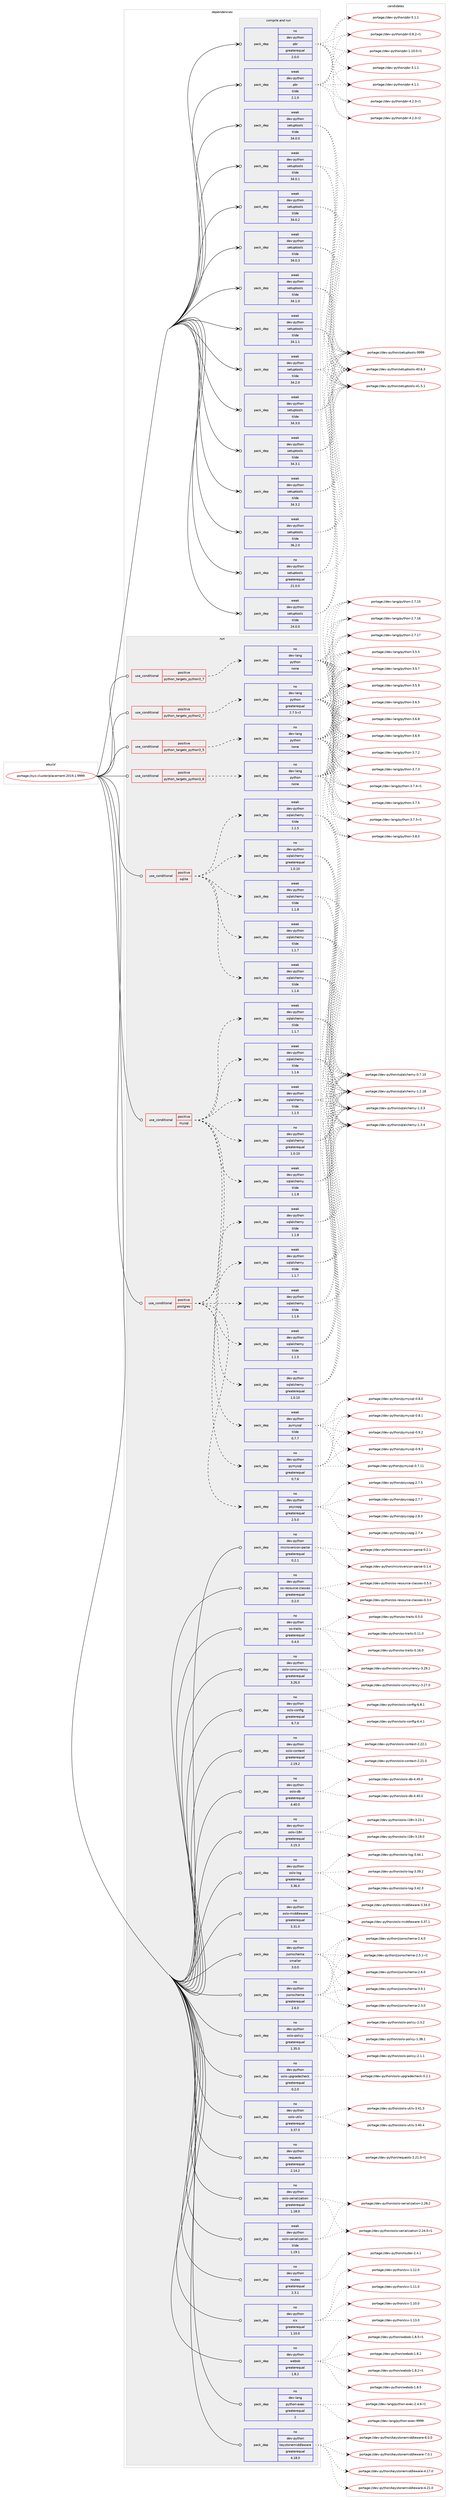 digraph prolog {

# *************
# Graph options
# *************

newrank=true;
concentrate=true;
compound=true;
graph [rankdir=LR,fontname=Helvetica,fontsize=10,ranksep=1.5];#, ranksep=2.5, nodesep=0.2];
edge  [arrowhead=vee];
node  [fontname=Helvetica,fontsize=10];

# **********
# The ebuild
# **********

subgraph cluster_leftcol {
color=gray;
rank=same;
label=<<i>ebuild</i>>;
id [label="portage://sys-cluster/placement-2019.1.9999", color=red, width=4, href="../sys-cluster/placement-2019.1.9999.svg"];
}

# ****************
# The dependencies
# ****************

subgraph cluster_midcol {
color=gray;
label=<<i>dependencies</i>>;
subgraph cluster_compile {
fillcolor="#eeeeee";
style=filled;
label=<<i>compile</i>>;
}
subgraph cluster_compileandrun {
fillcolor="#eeeeee";
style=filled;
label=<<i>compile and run</i>>;
subgraph pack311793 {
dependency420736 [label=<<TABLE BORDER="0" CELLBORDER="1" CELLSPACING="0" CELLPADDING="4" WIDTH="220"><TR><TD ROWSPAN="6" CELLPADDING="30">pack_dep</TD></TR><TR><TD WIDTH="110">no</TD></TR><TR><TD>dev-python</TD></TR><TR><TD>pbr</TD></TR><TR><TD>greaterequal</TD></TR><TR><TD>2.0.0</TD></TR></TABLE>>, shape=none, color=blue];
}
id:e -> dependency420736:w [weight=20,style="solid",arrowhead="odotvee"];
subgraph pack311794 {
dependency420737 [label=<<TABLE BORDER="0" CELLBORDER="1" CELLSPACING="0" CELLPADDING="4" WIDTH="220"><TR><TD ROWSPAN="6" CELLPADDING="30">pack_dep</TD></TR><TR><TD WIDTH="110">no</TD></TR><TR><TD>dev-python</TD></TR><TR><TD>setuptools</TD></TR><TR><TD>greaterequal</TD></TR><TR><TD>21.0.0</TD></TR></TABLE>>, shape=none, color=blue];
}
id:e -> dependency420737:w [weight=20,style="solid",arrowhead="odotvee"];
subgraph pack311795 {
dependency420738 [label=<<TABLE BORDER="0" CELLBORDER="1" CELLSPACING="0" CELLPADDING="4" WIDTH="220"><TR><TD ROWSPAN="6" CELLPADDING="30">pack_dep</TD></TR><TR><TD WIDTH="110">weak</TD></TR><TR><TD>dev-python</TD></TR><TR><TD>pbr</TD></TR><TR><TD>tilde</TD></TR><TR><TD>2.1.0</TD></TR></TABLE>>, shape=none, color=blue];
}
id:e -> dependency420738:w [weight=20,style="solid",arrowhead="odotvee"];
subgraph pack311796 {
dependency420739 [label=<<TABLE BORDER="0" CELLBORDER="1" CELLSPACING="0" CELLPADDING="4" WIDTH="220"><TR><TD ROWSPAN="6" CELLPADDING="30">pack_dep</TD></TR><TR><TD WIDTH="110">weak</TD></TR><TR><TD>dev-python</TD></TR><TR><TD>setuptools</TD></TR><TR><TD>tilde</TD></TR><TR><TD>24.0.0</TD></TR></TABLE>>, shape=none, color=blue];
}
id:e -> dependency420739:w [weight=20,style="solid",arrowhead="odotvee"];
subgraph pack311797 {
dependency420740 [label=<<TABLE BORDER="0" CELLBORDER="1" CELLSPACING="0" CELLPADDING="4" WIDTH="220"><TR><TD ROWSPAN="6" CELLPADDING="30">pack_dep</TD></TR><TR><TD WIDTH="110">weak</TD></TR><TR><TD>dev-python</TD></TR><TR><TD>setuptools</TD></TR><TR><TD>tilde</TD></TR><TR><TD>34.0.0</TD></TR></TABLE>>, shape=none, color=blue];
}
id:e -> dependency420740:w [weight=20,style="solid",arrowhead="odotvee"];
subgraph pack311798 {
dependency420741 [label=<<TABLE BORDER="0" CELLBORDER="1" CELLSPACING="0" CELLPADDING="4" WIDTH="220"><TR><TD ROWSPAN="6" CELLPADDING="30">pack_dep</TD></TR><TR><TD WIDTH="110">weak</TD></TR><TR><TD>dev-python</TD></TR><TR><TD>setuptools</TD></TR><TR><TD>tilde</TD></TR><TR><TD>34.0.1</TD></TR></TABLE>>, shape=none, color=blue];
}
id:e -> dependency420741:w [weight=20,style="solid",arrowhead="odotvee"];
subgraph pack311799 {
dependency420742 [label=<<TABLE BORDER="0" CELLBORDER="1" CELLSPACING="0" CELLPADDING="4" WIDTH="220"><TR><TD ROWSPAN="6" CELLPADDING="30">pack_dep</TD></TR><TR><TD WIDTH="110">weak</TD></TR><TR><TD>dev-python</TD></TR><TR><TD>setuptools</TD></TR><TR><TD>tilde</TD></TR><TR><TD>34.0.2</TD></TR></TABLE>>, shape=none, color=blue];
}
id:e -> dependency420742:w [weight=20,style="solid",arrowhead="odotvee"];
subgraph pack311800 {
dependency420743 [label=<<TABLE BORDER="0" CELLBORDER="1" CELLSPACING="0" CELLPADDING="4" WIDTH="220"><TR><TD ROWSPAN="6" CELLPADDING="30">pack_dep</TD></TR><TR><TD WIDTH="110">weak</TD></TR><TR><TD>dev-python</TD></TR><TR><TD>setuptools</TD></TR><TR><TD>tilde</TD></TR><TR><TD>34.0.3</TD></TR></TABLE>>, shape=none, color=blue];
}
id:e -> dependency420743:w [weight=20,style="solid",arrowhead="odotvee"];
subgraph pack311801 {
dependency420744 [label=<<TABLE BORDER="0" CELLBORDER="1" CELLSPACING="0" CELLPADDING="4" WIDTH="220"><TR><TD ROWSPAN="6" CELLPADDING="30">pack_dep</TD></TR><TR><TD WIDTH="110">weak</TD></TR><TR><TD>dev-python</TD></TR><TR><TD>setuptools</TD></TR><TR><TD>tilde</TD></TR><TR><TD>34.1.0</TD></TR></TABLE>>, shape=none, color=blue];
}
id:e -> dependency420744:w [weight=20,style="solid",arrowhead="odotvee"];
subgraph pack311802 {
dependency420745 [label=<<TABLE BORDER="0" CELLBORDER="1" CELLSPACING="0" CELLPADDING="4" WIDTH="220"><TR><TD ROWSPAN="6" CELLPADDING="30">pack_dep</TD></TR><TR><TD WIDTH="110">weak</TD></TR><TR><TD>dev-python</TD></TR><TR><TD>setuptools</TD></TR><TR><TD>tilde</TD></TR><TR><TD>34.1.1</TD></TR></TABLE>>, shape=none, color=blue];
}
id:e -> dependency420745:w [weight=20,style="solid",arrowhead="odotvee"];
subgraph pack311803 {
dependency420746 [label=<<TABLE BORDER="0" CELLBORDER="1" CELLSPACING="0" CELLPADDING="4" WIDTH="220"><TR><TD ROWSPAN="6" CELLPADDING="30">pack_dep</TD></TR><TR><TD WIDTH="110">weak</TD></TR><TR><TD>dev-python</TD></TR><TR><TD>setuptools</TD></TR><TR><TD>tilde</TD></TR><TR><TD>34.2.0</TD></TR></TABLE>>, shape=none, color=blue];
}
id:e -> dependency420746:w [weight=20,style="solid",arrowhead="odotvee"];
subgraph pack311804 {
dependency420747 [label=<<TABLE BORDER="0" CELLBORDER="1" CELLSPACING="0" CELLPADDING="4" WIDTH="220"><TR><TD ROWSPAN="6" CELLPADDING="30">pack_dep</TD></TR><TR><TD WIDTH="110">weak</TD></TR><TR><TD>dev-python</TD></TR><TR><TD>setuptools</TD></TR><TR><TD>tilde</TD></TR><TR><TD>34.3.0</TD></TR></TABLE>>, shape=none, color=blue];
}
id:e -> dependency420747:w [weight=20,style="solid",arrowhead="odotvee"];
subgraph pack311805 {
dependency420748 [label=<<TABLE BORDER="0" CELLBORDER="1" CELLSPACING="0" CELLPADDING="4" WIDTH="220"><TR><TD ROWSPAN="6" CELLPADDING="30">pack_dep</TD></TR><TR><TD WIDTH="110">weak</TD></TR><TR><TD>dev-python</TD></TR><TR><TD>setuptools</TD></TR><TR><TD>tilde</TD></TR><TR><TD>34.3.1</TD></TR></TABLE>>, shape=none, color=blue];
}
id:e -> dependency420748:w [weight=20,style="solid",arrowhead="odotvee"];
subgraph pack311806 {
dependency420749 [label=<<TABLE BORDER="0" CELLBORDER="1" CELLSPACING="0" CELLPADDING="4" WIDTH="220"><TR><TD ROWSPAN="6" CELLPADDING="30">pack_dep</TD></TR><TR><TD WIDTH="110">weak</TD></TR><TR><TD>dev-python</TD></TR><TR><TD>setuptools</TD></TR><TR><TD>tilde</TD></TR><TR><TD>34.3.2</TD></TR></TABLE>>, shape=none, color=blue];
}
id:e -> dependency420749:w [weight=20,style="solid",arrowhead="odotvee"];
subgraph pack311807 {
dependency420750 [label=<<TABLE BORDER="0" CELLBORDER="1" CELLSPACING="0" CELLPADDING="4" WIDTH="220"><TR><TD ROWSPAN="6" CELLPADDING="30">pack_dep</TD></TR><TR><TD WIDTH="110">weak</TD></TR><TR><TD>dev-python</TD></TR><TR><TD>setuptools</TD></TR><TR><TD>tilde</TD></TR><TR><TD>36.2.0</TD></TR></TABLE>>, shape=none, color=blue];
}
id:e -> dependency420750:w [weight=20,style="solid",arrowhead="odotvee"];
}
subgraph cluster_run {
fillcolor="#eeeeee";
style=filled;
label=<<i>run</i>>;
subgraph cond101926 {
dependency420751 [label=<<TABLE BORDER="0" CELLBORDER="1" CELLSPACING="0" CELLPADDING="4"><TR><TD ROWSPAN="3" CELLPADDING="10">use_conditional</TD></TR><TR><TD>positive</TD></TR><TR><TD>mysql</TD></TR></TABLE>>, shape=none, color=red];
subgraph pack311808 {
dependency420752 [label=<<TABLE BORDER="0" CELLBORDER="1" CELLSPACING="0" CELLPADDING="4" WIDTH="220"><TR><TD ROWSPAN="6" CELLPADDING="30">pack_dep</TD></TR><TR><TD WIDTH="110">no</TD></TR><TR><TD>dev-python</TD></TR><TR><TD>pymysql</TD></TR><TR><TD>greaterequal</TD></TR><TR><TD>0.7.6</TD></TR></TABLE>>, shape=none, color=blue];
}
dependency420751:e -> dependency420752:w [weight=20,style="dashed",arrowhead="vee"];
subgraph pack311809 {
dependency420753 [label=<<TABLE BORDER="0" CELLBORDER="1" CELLSPACING="0" CELLPADDING="4" WIDTH="220"><TR><TD ROWSPAN="6" CELLPADDING="30">pack_dep</TD></TR><TR><TD WIDTH="110">weak</TD></TR><TR><TD>dev-python</TD></TR><TR><TD>pymysql</TD></TR><TR><TD>tilde</TD></TR><TR><TD>0.7.7</TD></TR></TABLE>>, shape=none, color=blue];
}
dependency420751:e -> dependency420753:w [weight=20,style="dashed",arrowhead="vee"];
subgraph pack311810 {
dependency420754 [label=<<TABLE BORDER="0" CELLBORDER="1" CELLSPACING="0" CELLPADDING="4" WIDTH="220"><TR><TD ROWSPAN="6" CELLPADDING="30">pack_dep</TD></TR><TR><TD WIDTH="110">no</TD></TR><TR><TD>dev-python</TD></TR><TR><TD>sqlalchemy</TD></TR><TR><TD>greaterequal</TD></TR><TR><TD>1.0.10</TD></TR></TABLE>>, shape=none, color=blue];
}
dependency420751:e -> dependency420754:w [weight=20,style="dashed",arrowhead="vee"];
subgraph pack311811 {
dependency420755 [label=<<TABLE BORDER="0" CELLBORDER="1" CELLSPACING="0" CELLPADDING="4" WIDTH="220"><TR><TD ROWSPAN="6" CELLPADDING="30">pack_dep</TD></TR><TR><TD WIDTH="110">weak</TD></TR><TR><TD>dev-python</TD></TR><TR><TD>sqlalchemy</TD></TR><TR><TD>tilde</TD></TR><TR><TD>1.1.5</TD></TR></TABLE>>, shape=none, color=blue];
}
dependency420751:e -> dependency420755:w [weight=20,style="dashed",arrowhead="vee"];
subgraph pack311812 {
dependency420756 [label=<<TABLE BORDER="0" CELLBORDER="1" CELLSPACING="0" CELLPADDING="4" WIDTH="220"><TR><TD ROWSPAN="6" CELLPADDING="30">pack_dep</TD></TR><TR><TD WIDTH="110">weak</TD></TR><TR><TD>dev-python</TD></TR><TR><TD>sqlalchemy</TD></TR><TR><TD>tilde</TD></TR><TR><TD>1.1.6</TD></TR></TABLE>>, shape=none, color=blue];
}
dependency420751:e -> dependency420756:w [weight=20,style="dashed",arrowhead="vee"];
subgraph pack311813 {
dependency420757 [label=<<TABLE BORDER="0" CELLBORDER="1" CELLSPACING="0" CELLPADDING="4" WIDTH="220"><TR><TD ROWSPAN="6" CELLPADDING="30">pack_dep</TD></TR><TR><TD WIDTH="110">weak</TD></TR><TR><TD>dev-python</TD></TR><TR><TD>sqlalchemy</TD></TR><TR><TD>tilde</TD></TR><TR><TD>1.1.7</TD></TR></TABLE>>, shape=none, color=blue];
}
dependency420751:e -> dependency420757:w [weight=20,style="dashed",arrowhead="vee"];
subgraph pack311814 {
dependency420758 [label=<<TABLE BORDER="0" CELLBORDER="1" CELLSPACING="0" CELLPADDING="4" WIDTH="220"><TR><TD ROWSPAN="6" CELLPADDING="30">pack_dep</TD></TR><TR><TD WIDTH="110">weak</TD></TR><TR><TD>dev-python</TD></TR><TR><TD>sqlalchemy</TD></TR><TR><TD>tilde</TD></TR><TR><TD>1.1.8</TD></TR></TABLE>>, shape=none, color=blue];
}
dependency420751:e -> dependency420758:w [weight=20,style="dashed",arrowhead="vee"];
}
id:e -> dependency420751:w [weight=20,style="solid",arrowhead="odot"];
subgraph cond101927 {
dependency420759 [label=<<TABLE BORDER="0" CELLBORDER="1" CELLSPACING="0" CELLPADDING="4"><TR><TD ROWSPAN="3" CELLPADDING="10">use_conditional</TD></TR><TR><TD>positive</TD></TR><TR><TD>postgres</TD></TR></TABLE>>, shape=none, color=red];
subgraph pack311815 {
dependency420760 [label=<<TABLE BORDER="0" CELLBORDER="1" CELLSPACING="0" CELLPADDING="4" WIDTH="220"><TR><TD ROWSPAN="6" CELLPADDING="30">pack_dep</TD></TR><TR><TD WIDTH="110">no</TD></TR><TR><TD>dev-python</TD></TR><TR><TD>psycopg</TD></TR><TR><TD>greaterequal</TD></TR><TR><TD>2.5.0</TD></TR></TABLE>>, shape=none, color=blue];
}
dependency420759:e -> dependency420760:w [weight=20,style="dashed",arrowhead="vee"];
subgraph pack311816 {
dependency420761 [label=<<TABLE BORDER="0" CELLBORDER="1" CELLSPACING="0" CELLPADDING="4" WIDTH="220"><TR><TD ROWSPAN="6" CELLPADDING="30">pack_dep</TD></TR><TR><TD WIDTH="110">no</TD></TR><TR><TD>dev-python</TD></TR><TR><TD>sqlalchemy</TD></TR><TR><TD>greaterequal</TD></TR><TR><TD>1.0.10</TD></TR></TABLE>>, shape=none, color=blue];
}
dependency420759:e -> dependency420761:w [weight=20,style="dashed",arrowhead="vee"];
subgraph pack311817 {
dependency420762 [label=<<TABLE BORDER="0" CELLBORDER="1" CELLSPACING="0" CELLPADDING="4" WIDTH="220"><TR><TD ROWSPAN="6" CELLPADDING="30">pack_dep</TD></TR><TR><TD WIDTH="110">weak</TD></TR><TR><TD>dev-python</TD></TR><TR><TD>sqlalchemy</TD></TR><TR><TD>tilde</TD></TR><TR><TD>1.1.5</TD></TR></TABLE>>, shape=none, color=blue];
}
dependency420759:e -> dependency420762:w [weight=20,style="dashed",arrowhead="vee"];
subgraph pack311818 {
dependency420763 [label=<<TABLE BORDER="0" CELLBORDER="1" CELLSPACING="0" CELLPADDING="4" WIDTH="220"><TR><TD ROWSPAN="6" CELLPADDING="30">pack_dep</TD></TR><TR><TD WIDTH="110">weak</TD></TR><TR><TD>dev-python</TD></TR><TR><TD>sqlalchemy</TD></TR><TR><TD>tilde</TD></TR><TR><TD>1.1.6</TD></TR></TABLE>>, shape=none, color=blue];
}
dependency420759:e -> dependency420763:w [weight=20,style="dashed",arrowhead="vee"];
subgraph pack311819 {
dependency420764 [label=<<TABLE BORDER="0" CELLBORDER="1" CELLSPACING="0" CELLPADDING="4" WIDTH="220"><TR><TD ROWSPAN="6" CELLPADDING="30">pack_dep</TD></TR><TR><TD WIDTH="110">weak</TD></TR><TR><TD>dev-python</TD></TR><TR><TD>sqlalchemy</TD></TR><TR><TD>tilde</TD></TR><TR><TD>1.1.7</TD></TR></TABLE>>, shape=none, color=blue];
}
dependency420759:e -> dependency420764:w [weight=20,style="dashed",arrowhead="vee"];
subgraph pack311820 {
dependency420765 [label=<<TABLE BORDER="0" CELLBORDER="1" CELLSPACING="0" CELLPADDING="4" WIDTH="220"><TR><TD ROWSPAN="6" CELLPADDING="30">pack_dep</TD></TR><TR><TD WIDTH="110">weak</TD></TR><TR><TD>dev-python</TD></TR><TR><TD>sqlalchemy</TD></TR><TR><TD>tilde</TD></TR><TR><TD>1.1.8</TD></TR></TABLE>>, shape=none, color=blue];
}
dependency420759:e -> dependency420765:w [weight=20,style="dashed",arrowhead="vee"];
}
id:e -> dependency420759:w [weight=20,style="solid",arrowhead="odot"];
subgraph cond101928 {
dependency420766 [label=<<TABLE BORDER="0" CELLBORDER="1" CELLSPACING="0" CELLPADDING="4"><TR><TD ROWSPAN="3" CELLPADDING="10">use_conditional</TD></TR><TR><TD>positive</TD></TR><TR><TD>python_targets_python2_7</TD></TR></TABLE>>, shape=none, color=red];
subgraph pack311821 {
dependency420767 [label=<<TABLE BORDER="0" CELLBORDER="1" CELLSPACING="0" CELLPADDING="4" WIDTH="220"><TR><TD ROWSPAN="6" CELLPADDING="30">pack_dep</TD></TR><TR><TD WIDTH="110">no</TD></TR><TR><TD>dev-lang</TD></TR><TR><TD>python</TD></TR><TR><TD>greaterequal</TD></TR><TR><TD>2.7.5-r2</TD></TR></TABLE>>, shape=none, color=blue];
}
dependency420766:e -> dependency420767:w [weight=20,style="dashed",arrowhead="vee"];
}
id:e -> dependency420766:w [weight=20,style="solid",arrowhead="odot"];
subgraph cond101929 {
dependency420768 [label=<<TABLE BORDER="0" CELLBORDER="1" CELLSPACING="0" CELLPADDING="4"><TR><TD ROWSPAN="3" CELLPADDING="10">use_conditional</TD></TR><TR><TD>positive</TD></TR><TR><TD>python_targets_python3_5</TD></TR></TABLE>>, shape=none, color=red];
subgraph pack311822 {
dependency420769 [label=<<TABLE BORDER="0" CELLBORDER="1" CELLSPACING="0" CELLPADDING="4" WIDTH="220"><TR><TD ROWSPAN="6" CELLPADDING="30">pack_dep</TD></TR><TR><TD WIDTH="110">no</TD></TR><TR><TD>dev-lang</TD></TR><TR><TD>python</TD></TR><TR><TD>none</TD></TR><TR><TD></TD></TR></TABLE>>, shape=none, color=blue];
}
dependency420768:e -> dependency420769:w [weight=20,style="dashed",arrowhead="vee"];
}
id:e -> dependency420768:w [weight=20,style="solid",arrowhead="odot"];
subgraph cond101930 {
dependency420770 [label=<<TABLE BORDER="0" CELLBORDER="1" CELLSPACING="0" CELLPADDING="4"><TR><TD ROWSPAN="3" CELLPADDING="10">use_conditional</TD></TR><TR><TD>positive</TD></TR><TR><TD>python_targets_python3_6</TD></TR></TABLE>>, shape=none, color=red];
subgraph pack311823 {
dependency420771 [label=<<TABLE BORDER="0" CELLBORDER="1" CELLSPACING="0" CELLPADDING="4" WIDTH="220"><TR><TD ROWSPAN="6" CELLPADDING="30">pack_dep</TD></TR><TR><TD WIDTH="110">no</TD></TR><TR><TD>dev-lang</TD></TR><TR><TD>python</TD></TR><TR><TD>none</TD></TR><TR><TD></TD></TR></TABLE>>, shape=none, color=blue];
}
dependency420770:e -> dependency420771:w [weight=20,style="dashed",arrowhead="vee"];
}
id:e -> dependency420770:w [weight=20,style="solid",arrowhead="odot"];
subgraph cond101931 {
dependency420772 [label=<<TABLE BORDER="0" CELLBORDER="1" CELLSPACING="0" CELLPADDING="4"><TR><TD ROWSPAN="3" CELLPADDING="10">use_conditional</TD></TR><TR><TD>positive</TD></TR><TR><TD>python_targets_python3_7</TD></TR></TABLE>>, shape=none, color=red];
subgraph pack311824 {
dependency420773 [label=<<TABLE BORDER="0" CELLBORDER="1" CELLSPACING="0" CELLPADDING="4" WIDTH="220"><TR><TD ROWSPAN="6" CELLPADDING="30">pack_dep</TD></TR><TR><TD WIDTH="110">no</TD></TR><TR><TD>dev-lang</TD></TR><TR><TD>python</TD></TR><TR><TD>none</TD></TR><TR><TD></TD></TR></TABLE>>, shape=none, color=blue];
}
dependency420772:e -> dependency420773:w [weight=20,style="dashed",arrowhead="vee"];
}
id:e -> dependency420772:w [weight=20,style="solid",arrowhead="odot"];
subgraph cond101932 {
dependency420774 [label=<<TABLE BORDER="0" CELLBORDER="1" CELLSPACING="0" CELLPADDING="4"><TR><TD ROWSPAN="3" CELLPADDING="10">use_conditional</TD></TR><TR><TD>positive</TD></TR><TR><TD>sqlite</TD></TR></TABLE>>, shape=none, color=red];
subgraph pack311825 {
dependency420775 [label=<<TABLE BORDER="0" CELLBORDER="1" CELLSPACING="0" CELLPADDING="4" WIDTH="220"><TR><TD ROWSPAN="6" CELLPADDING="30">pack_dep</TD></TR><TR><TD WIDTH="110">no</TD></TR><TR><TD>dev-python</TD></TR><TR><TD>sqlalchemy</TD></TR><TR><TD>greaterequal</TD></TR><TR><TD>1.0.10</TD></TR></TABLE>>, shape=none, color=blue];
}
dependency420774:e -> dependency420775:w [weight=20,style="dashed",arrowhead="vee"];
subgraph pack311826 {
dependency420776 [label=<<TABLE BORDER="0" CELLBORDER="1" CELLSPACING="0" CELLPADDING="4" WIDTH="220"><TR><TD ROWSPAN="6" CELLPADDING="30">pack_dep</TD></TR><TR><TD WIDTH="110">weak</TD></TR><TR><TD>dev-python</TD></TR><TR><TD>sqlalchemy</TD></TR><TR><TD>tilde</TD></TR><TR><TD>1.1.5</TD></TR></TABLE>>, shape=none, color=blue];
}
dependency420774:e -> dependency420776:w [weight=20,style="dashed",arrowhead="vee"];
subgraph pack311827 {
dependency420777 [label=<<TABLE BORDER="0" CELLBORDER="1" CELLSPACING="0" CELLPADDING="4" WIDTH="220"><TR><TD ROWSPAN="6" CELLPADDING="30">pack_dep</TD></TR><TR><TD WIDTH="110">weak</TD></TR><TR><TD>dev-python</TD></TR><TR><TD>sqlalchemy</TD></TR><TR><TD>tilde</TD></TR><TR><TD>1.1.6</TD></TR></TABLE>>, shape=none, color=blue];
}
dependency420774:e -> dependency420777:w [weight=20,style="dashed",arrowhead="vee"];
subgraph pack311828 {
dependency420778 [label=<<TABLE BORDER="0" CELLBORDER="1" CELLSPACING="0" CELLPADDING="4" WIDTH="220"><TR><TD ROWSPAN="6" CELLPADDING="30">pack_dep</TD></TR><TR><TD WIDTH="110">weak</TD></TR><TR><TD>dev-python</TD></TR><TR><TD>sqlalchemy</TD></TR><TR><TD>tilde</TD></TR><TR><TD>1.1.7</TD></TR></TABLE>>, shape=none, color=blue];
}
dependency420774:e -> dependency420778:w [weight=20,style="dashed",arrowhead="vee"];
subgraph pack311829 {
dependency420779 [label=<<TABLE BORDER="0" CELLBORDER="1" CELLSPACING="0" CELLPADDING="4" WIDTH="220"><TR><TD ROWSPAN="6" CELLPADDING="30">pack_dep</TD></TR><TR><TD WIDTH="110">weak</TD></TR><TR><TD>dev-python</TD></TR><TR><TD>sqlalchemy</TD></TR><TR><TD>tilde</TD></TR><TR><TD>1.1.8</TD></TR></TABLE>>, shape=none, color=blue];
}
dependency420774:e -> dependency420779:w [weight=20,style="dashed",arrowhead="vee"];
}
id:e -> dependency420774:w [weight=20,style="solid",arrowhead="odot"];
subgraph pack311830 {
dependency420780 [label=<<TABLE BORDER="0" CELLBORDER="1" CELLSPACING="0" CELLPADDING="4" WIDTH="220"><TR><TD ROWSPAN="6" CELLPADDING="30">pack_dep</TD></TR><TR><TD WIDTH="110">no</TD></TR><TR><TD>dev-lang</TD></TR><TR><TD>python-exec</TD></TR><TR><TD>greaterequal</TD></TR><TR><TD>2</TD></TR></TABLE>>, shape=none, color=blue];
}
id:e -> dependency420780:w [weight=20,style="solid",arrowhead="odot"];
subgraph pack311831 {
dependency420781 [label=<<TABLE BORDER="0" CELLBORDER="1" CELLSPACING="0" CELLPADDING="4" WIDTH="220"><TR><TD ROWSPAN="6" CELLPADDING="30">pack_dep</TD></TR><TR><TD WIDTH="110">no</TD></TR><TR><TD>dev-python</TD></TR><TR><TD>jsonschema</TD></TR><TR><TD>greaterequal</TD></TR><TR><TD>2.6.0</TD></TR></TABLE>>, shape=none, color=blue];
}
id:e -> dependency420781:w [weight=20,style="solid",arrowhead="odot"];
subgraph pack311832 {
dependency420782 [label=<<TABLE BORDER="0" CELLBORDER="1" CELLSPACING="0" CELLPADDING="4" WIDTH="220"><TR><TD ROWSPAN="6" CELLPADDING="30">pack_dep</TD></TR><TR><TD WIDTH="110">no</TD></TR><TR><TD>dev-python</TD></TR><TR><TD>jsonschema</TD></TR><TR><TD>smaller</TD></TR><TR><TD>3.0.0</TD></TR></TABLE>>, shape=none, color=blue];
}
id:e -> dependency420782:w [weight=20,style="solid",arrowhead="odot"];
subgraph pack311833 {
dependency420783 [label=<<TABLE BORDER="0" CELLBORDER="1" CELLSPACING="0" CELLPADDING="4" WIDTH="220"><TR><TD ROWSPAN="6" CELLPADDING="30">pack_dep</TD></TR><TR><TD WIDTH="110">no</TD></TR><TR><TD>dev-python</TD></TR><TR><TD>keystonemiddleware</TD></TR><TR><TD>greaterequal</TD></TR><TR><TD>4.18.0</TD></TR></TABLE>>, shape=none, color=blue];
}
id:e -> dependency420783:w [weight=20,style="solid",arrowhead="odot"];
subgraph pack311834 {
dependency420784 [label=<<TABLE BORDER="0" CELLBORDER="1" CELLSPACING="0" CELLPADDING="4" WIDTH="220"><TR><TD ROWSPAN="6" CELLPADDING="30">pack_dep</TD></TR><TR><TD WIDTH="110">no</TD></TR><TR><TD>dev-python</TD></TR><TR><TD>microversion-parse</TD></TR><TR><TD>greaterequal</TD></TR><TR><TD>0.2.1</TD></TR></TABLE>>, shape=none, color=blue];
}
id:e -> dependency420784:w [weight=20,style="solid",arrowhead="odot"];
subgraph pack311835 {
dependency420785 [label=<<TABLE BORDER="0" CELLBORDER="1" CELLSPACING="0" CELLPADDING="4" WIDTH="220"><TR><TD ROWSPAN="6" CELLPADDING="30">pack_dep</TD></TR><TR><TD WIDTH="110">no</TD></TR><TR><TD>dev-python</TD></TR><TR><TD>os-resource-classes</TD></TR><TR><TD>greaterequal</TD></TR><TR><TD>0.2.0</TD></TR></TABLE>>, shape=none, color=blue];
}
id:e -> dependency420785:w [weight=20,style="solid",arrowhead="odot"];
subgraph pack311836 {
dependency420786 [label=<<TABLE BORDER="0" CELLBORDER="1" CELLSPACING="0" CELLPADDING="4" WIDTH="220"><TR><TD ROWSPAN="6" CELLPADDING="30">pack_dep</TD></TR><TR><TD WIDTH="110">no</TD></TR><TR><TD>dev-python</TD></TR><TR><TD>os-traits</TD></TR><TR><TD>greaterequal</TD></TR><TR><TD>0.4.0</TD></TR></TABLE>>, shape=none, color=blue];
}
id:e -> dependency420786:w [weight=20,style="solid",arrowhead="odot"];
subgraph pack311837 {
dependency420787 [label=<<TABLE BORDER="0" CELLBORDER="1" CELLSPACING="0" CELLPADDING="4" WIDTH="220"><TR><TD ROWSPAN="6" CELLPADDING="30">pack_dep</TD></TR><TR><TD WIDTH="110">no</TD></TR><TR><TD>dev-python</TD></TR><TR><TD>oslo-concurrency</TD></TR><TR><TD>greaterequal</TD></TR><TR><TD>3.26.0</TD></TR></TABLE>>, shape=none, color=blue];
}
id:e -> dependency420787:w [weight=20,style="solid",arrowhead="odot"];
subgraph pack311838 {
dependency420788 [label=<<TABLE BORDER="0" CELLBORDER="1" CELLSPACING="0" CELLPADDING="4" WIDTH="220"><TR><TD ROWSPAN="6" CELLPADDING="30">pack_dep</TD></TR><TR><TD WIDTH="110">no</TD></TR><TR><TD>dev-python</TD></TR><TR><TD>oslo-config</TD></TR><TR><TD>greaterequal</TD></TR><TR><TD>6.7.0</TD></TR></TABLE>>, shape=none, color=blue];
}
id:e -> dependency420788:w [weight=20,style="solid",arrowhead="odot"];
subgraph pack311839 {
dependency420789 [label=<<TABLE BORDER="0" CELLBORDER="1" CELLSPACING="0" CELLPADDING="4" WIDTH="220"><TR><TD ROWSPAN="6" CELLPADDING="30">pack_dep</TD></TR><TR><TD WIDTH="110">no</TD></TR><TR><TD>dev-python</TD></TR><TR><TD>oslo-context</TD></TR><TR><TD>greaterequal</TD></TR><TR><TD>2.19.2</TD></TR></TABLE>>, shape=none, color=blue];
}
id:e -> dependency420789:w [weight=20,style="solid",arrowhead="odot"];
subgraph pack311840 {
dependency420790 [label=<<TABLE BORDER="0" CELLBORDER="1" CELLSPACING="0" CELLPADDING="4" WIDTH="220"><TR><TD ROWSPAN="6" CELLPADDING="30">pack_dep</TD></TR><TR><TD WIDTH="110">no</TD></TR><TR><TD>dev-python</TD></TR><TR><TD>oslo-db</TD></TR><TR><TD>greaterequal</TD></TR><TR><TD>4.40.0</TD></TR></TABLE>>, shape=none, color=blue];
}
id:e -> dependency420790:w [weight=20,style="solid",arrowhead="odot"];
subgraph pack311841 {
dependency420791 [label=<<TABLE BORDER="0" CELLBORDER="1" CELLSPACING="0" CELLPADDING="4" WIDTH="220"><TR><TD ROWSPAN="6" CELLPADDING="30">pack_dep</TD></TR><TR><TD WIDTH="110">no</TD></TR><TR><TD>dev-python</TD></TR><TR><TD>oslo-i18n</TD></TR><TR><TD>greaterequal</TD></TR><TR><TD>3.15.3</TD></TR></TABLE>>, shape=none, color=blue];
}
id:e -> dependency420791:w [weight=20,style="solid",arrowhead="odot"];
subgraph pack311842 {
dependency420792 [label=<<TABLE BORDER="0" CELLBORDER="1" CELLSPACING="0" CELLPADDING="4" WIDTH="220"><TR><TD ROWSPAN="6" CELLPADDING="30">pack_dep</TD></TR><TR><TD WIDTH="110">no</TD></TR><TR><TD>dev-python</TD></TR><TR><TD>oslo-log</TD></TR><TR><TD>greaterequal</TD></TR><TR><TD>3.36.0</TD></TR></TABLE>>, shape=none, color=blue];
}
id:e -> dependency420792:w [weight=20,style="solid",arrowhead="odot"];
subgraph pack311843 {
dependency420793 [label=<<TABLE BORDER="0" CELLBORDER="1" CELLSPACING="0" CELLPADDING="4" WIDTH="220"><TR><TD ROWSPAN="6" CELLPADDING="30">pack_dep</TD></TR><TR><TD WIDTH="110">no</TD></TR><TR><TD>dev-python</TD></TR><TR><TD>oslo-middleware</TD></TR><TR><TD>greaterequal</TD></TR><TR><TD>3.31.0</TD></TR></TABLE>>, shape=none, color=blue];
}
id:e -> dependency420793:w [weight=20,style="solid",arrowhead="odot"];
subgraph pack311844 {
dependency420794 [label=<<TABLE BORDER="0" CELLBORDER="1" CELLSPACING="0" CELLPADDING="4" WIDTH="220"><TR><TD ROWSPAN="6" CELLPADDING="30">pack_dep</TD></TR><TR><TD WIDTH="110">no</TD></TR><TR><TD>dev-python</TD></TR><TR><TD>oslo-policy</TD></TR><TR><TD>greaterequal</TD></TR><TR><TD>1.35.0</TD></TR></TABLE>>, shape=none, color=blue];
}
id:e -> dependency420794:w [weight=20,style="solid",arrowhead="odot"];
subgraph pack311845 {
dependency420795 [label=<<TABLE BORDER="0" CELLBORDER="1" CELLSPACING="0" CELLPADDING="4" WIDTH="220"><TR><TD ROWSPAN="6" CELLPADDING="30">pack_dep</TD></TR><TR><TD WIDTH="110">no</TD></TR><TR><TD>dev-python</TD></TR><TR><TD>oslo-serialization</TD></TR><TR><TD>greaterequal</TD></TR><TR><TD>1.18.0</TD></TR></TABLE>>, shape=none, color=blue];
}
id:e -> dependency420795:w [weight=20,style="solid",arrowhead="odot"];
subgraph pack311846 {
dependency420796 [label=<<TABLE BORDER="0" CELLBORDER="1" CELLSPACING="0" CELLPADDING="4" WIDTH="220"><TR><TD ROWSPAN="6" CELLPADDING="30">pack_dep</TD></TR><TR><TD WIDTH="110">no</TD></TR><TR><TD>dev-python</TD></TR><TR><TD>oslo-upgradecheck</TD></TR><TR><TD>greaterequal</TD></TR><TR><TD>0.2.0</TD></TR></TABLE>>, shape=none, color=blue];
}
id:e -> dependency420796:w [weight=20,style="solid",arrowhead="odot"];
subgraph pack311847 {
dependency420797 [label=<<TABLE BORDER="0" CELLBORDER="1" CELLSPACING="0" CELLPADDING="4" WIDTH="220"><TR><TD ROWSPAN="6" CELLPADDING="30">pack_dep</TD></TR><TR><TD WIDTH="110">no</TD></TR><TR><TD>dev-python</TD></TR><TR><TD>oslo-utils</TD></TR><TR><TD>greaterequal</TD></TR><TR><TD>3.37.0</TD></TR></TABLE>>, shape=none, color=blue];
}
id:e -> dependency420797:w [weight=20,style="solid",arrowhead="odot"];
subgraph pack311848 {
dependency420798 [label=<<TABLE BORDER="0" CELLBORDER="1" CELLSPACING="0" CELLPADDING="4" WIDTH="220"><TR><TD ROWSPAN="6" CELLPADDING="30">pack_dep</TD></TR><TR><TD WIDTH="110">no</TD></TR><TR><TD>dev-python</TD></TR><TR><TD>requests</TD></TR><TR><TD>greaterequal</TD></TR><TR><TD>2.14.2</TD></TR></TABLE>>, shape=none, color=blue];
}
id:e -> dependency420798:w [weight=20,style="solid",arrowhead="odot"];
subgraph pack311849 {
dependency420799 [label=<<TABLE BORDER="0" CELLBORDER="1" CELLSPACING="0" CELLPADDING="4" WIDTH="220"><TR><TD ROWSPAN="6" CELLPADDING="30">pack_dep</TD></TR><TR><TD WIDTH="110">no</TD></TR><TR><TD>dev-python</TD></TR><TR><TD>routes</TD></TR><TR><TD>greaterequal</TD></TR><TR><TD>2.3.1</TD></TR></TABLE>>, shape=none, color=blue];
}
id:e -> dependency420799:w [weight=20,style="solid",arrowhead="odot"];
subgraph pack311850 {
dependency420800 [label=<<TABLE BORDER="0" CELLBORDER="1" CELLSPACING="0" CELLPADDING="4" WIDTH="220"><TR><TD ROWSPAN="6" CELLPADDING="30">pack_dep</TD></TR><TR><TD WIDTH="110">no</TD></TR><TR><TD>dev-python</TD></TR><TR><TD>six</TD></TR><TR><TD>greaterequal</TD></TR><TR><TD>1.10.0</TD></TR></TABLE>>, shape=none, color=blue];
}
id:e -> dependency420800:w [weight=20,style="solid",arrowhead="odot"];
subgraph pack311851 {
dependency420801 [label=<<TABLE BORDER="0" CELLBORDER="1" CELLSPACING="0" CELLPADDING="4" WIDTH="220"><TR><TD ROWSPAN="6" CELLPADDING="30">pack_dep</TD></TR><TR><TD WIDTH="110">no</TD></TR><TR><TD>dev-python</TD></TR><TR><TD>webob</TD></TR><TR><TD>greaterequal</TD></TR><TR><TD>1.8.2</TD></TR></TABLE>>, shape=none, color=blue];
}
id:e -> dependency420801:w [weight=20,style="solid",arrowhead="odot"];
subgraph pack311852 {
dependency420802 [label=<<TABLE BORDER="0" CELLBORDER="1" CELLSPACING="0" CELLPADDING="4" WIDTH="220"><TR><TD ROWSPAN="6" CELLPADDING="30">pack_dep</TD></TR><TR><TD WIDTH="110">weak</TD></TR><TR><TD>dev-python</TD></TR><TR><TD>oslo-serialization</TD></TR><TR><TD>tilde</TD></TR><TR><TD>1.19.1</TD></TR></TABLE>>, shape=none, color=blue];
}
id:e -> dependency420802:w [weight=20,style="solid",arrowhead="odot"];
}
}

# **************
# The candidates
# **************

subgraph cluster_choices {
rank=same;
color=gray;
label=<<i>candidates</i>>;

subgraph choice311793 {
color=black;
nodesep=1;
choiceportage1001011184511212111610411111047112981144548465646504511449 [label="portage://dev-python/pbr-0.8.2-r1", color=red, width=4,href="../dev-python/pbr-0.8.2-r1.svg"];
choiceportage100101118451121211161041111104711298114454946494846484511449 [label="portage://dev-python/pbr-1.10.0-r1", color=red, width=4,href="../dev-python/pbr-1.10.0-r1.svg"];
choiceportage100101118451121211161041111104711298114455146494649 [label="portage://dev-python/pbr-3.1.1", color=red, width=4,href="../dev-python/pbr-3.1.1.svg"];
choiceportage100101118451121211161041111104711298114455246494649 [label="portage://dev-python/pbr-4.1.1", color=red, width=4,href="../dev-python/pbr-4.1.1.svg"];
choiceportage1001011184511212111610411111047112981144552465046484511449 [label="portage://dev-python/pbr-4.2.0-r1", color=red, width=4,href="../dev-python/pbr-4.2.0-r1.svg"];
choiceportage1001011184511212111610411111047112981144552465046484511450 [label="portage://dev-python/pbr-4.2.0-r2", color=red, width=4,href="../dev-python/pbr-4.2.0-r2.svg"];
choiceportage100101118451121211161041111104711298114455346494649 [label="portage://dev-python/pbr-5.1.1", color=red, width=4,href="../dev-python/pbr-5.1.1.svg"];
dependency420736:e -> choiceportage1001011184511212111610411111047112981144548465646504511449:w [style=dotted,weight="100"];
dependency420736:e -> choiceportage100101118451121211161041111104711298114454946494846484511449:w [style=dotted,weight="100"];
dependency420736:e -> choiceportage100101118451121211161041111104711298114455146494649:w [style=dotted,weight="100"];
dependency420736:e -> choiceportage100101118451121211161041111104711298114455246494649:w [style=dotted,weight="100"];
dependency420736:e -> choiceportage1001011184511212111610411111047112981144552465046484511449:w [style=dotted,weight="100"];
dependency420736:e -> choiceportage1001011184511212111610411111047112981144552465046484511450:w [style=dotted,weight="100"];
dependency420736:e -> choiceportage100101118451121211161041111104711298114455346494649:w [style=dotted,weight="100"];
}
subgraph choice311794 {
color=black;
nodesep=1;
choiceportage100101118451121211161041111104711510111611711211611111110811545524846544651 [label="portage://dev-python/setuptools-40.6.3", color=red, width=4,href="../dev-python/setuptools-40.6.3.svg"];
choiceportage100101118451121211161041111104711510111611711211611111110811545524946534649 [label="portage://dev-python/setuptools-41.5.1", color=red, width=4,href="../dev-python/setuptools-41.5.1.svg"];
choiceportage10010111845112121116104111110471151011161171121161111111081154557575757 [label="portage://dev-python/setuptools-9999", color=red, width=4,href="../dev-python/setuptools-9999.svg"];
dependency420737:e -> choiceportage100101118451121211161041111104711510111611711211611111110811545524846544651:w [style=dotted,weight="100"];
dependency420737:e -> choiceportage100101118451121211161041111104711510111611711211611111110811545524946534649:w [style=dotted,weight="100"];
dependency420737:e -> choiceportage10010111845112121116104111110471151011161171121161111111081154557575757:w [style=dotted,weight="100"];
}
subgraph choice311795 {
color=black;
nodesep=1;
choiceportage1001011184511212111610411111047112981144548465646504511449 [label="portage://dev-python/pbr-0.8.2-r1", color=red, width=4,href="../dev-python/pbr-0.8.2-r1.svg"];
choiceportage100101118451121211161041111104711298114454946494846484511449 [label="portage://dev-python/pbr-1.10.0-r1", color=red, width=4,href="../dev-python/pbr-1.10.0-r1.svg"];
choiceportage100101118451121211161041111104711298114455146494649 [label="portage://dev-python/pbr-3.1.1", color=red, width=4,href="../dev-python/pbr-3.1.1.svg"];
choiceportage100101118451121211161041111104711298114455246494649 [label="portage://dev-python/pbr-4.1.1", color=red, width=4,href="../dev-python/pbr-4.1.1.svg"];
choiceportage1001011184511212111610411111047112981144552465046484511449 [label="portage://dev-python/pbr-4.2.0-r1", color=red, width=4,href="../dev-python/pbr-4.2.0-r1.svg"];
choiceportage1001011184511212111610411111047112981144552465046484511450 [label="portage://dev-python/pbr-4.2.0-r2", color=red, width=4,href="../dev-python/pbr-4.2.0-r2.svg"];
choiceportage100101118451121211161041111104711298114455346494649 [label="portage://dev-python/pbr-5.1.1", color=red, width=4,href="../dev-python/pbr-5.1.1.svg"];
dependency420738:e -> choiceportage1001011184511212111610411111047112981144548465646504511449:w [style=dotted,weight="100"];
dependency420738:e -> choiceportage100101118451121211161041111104711298114454946494846484511449:w [style=dotted,weight="100"];
dependency420738:e -> choiceportage100101118451121211161041111104711298114455146494649:w [style=dotted,weight="100"];
dependency420738:e -> choiceportage100101118451121211161041111104711298114455246494649:w [style=dotted,weight="100"];
dependency420738:e -> choiceportage1001011184511212111610411111047112981144552465046484511449:w [style=dotted,weight="100"];
dependency420738:e -> choiceportage1001011184511212111610411111047112981144552465046484511450:w [style=dotted,weight="100"];
dependency420738:e -> choiceportage100101118451121211161041111104711298114455346494649:w [style=dotted,weight="100"];
}
subgraph choice311796 {
color=black;
nodesep=1;
choiceportage100101118451121211161041111104711510111611711211611111110811545524846544651 [label="portage://dev-python/setuptools-40.6.3", color=red, width=4,href="../dev-python/setuptools-40.6.3.svg"];
choiceportage100101118451121211161041111104711510111611711211611111110811545524946534649 [label="portage://dev-python/setuptools-41.5.1", color=red, width=4,href="../dev-python/setuptools-41.5.1.svg"];
choiceportage10010111845112121116104111110471151011161171121161111111081154557575757 [label="portage://dev-python/setuptools-9999", color=red, width=4,href="../dev-python/setuptools-9999.svg"];
dependency420739:e -> choiceportage100101118451121211161041111104711510111611711211611111110811545524846544651:w [style=dotted,weight="100"];
dependency420739:e -> choiceportage100101118451121211161041111104711510111611711211611111110811545524946534649:w [style=dotted,weight="100"];
dependency420739:e -> choiceportage10010111845112121116104111110471151011161171121161111111081154557575757:w [style=dotted,weight="100"];
}
subgraph choice311797 {
color=black;
nodesep=1;
choiceportage100101118451121211161041111104711510111611711211611111110811545524846544651 [label="portage://dev-python/setuptools-40.6.3", color=red, width=4,href="../dev-python/setuptools-40.6.3.svg"];
choiceportage100101118451121211161041111104711510111611711211611111110811545524946534649 [label="portage://dev-python/setuptools-41.5.1", color=red, width=4,href="../dev-python/setuptools-41.5.1.svg"];
choiceportage10010111845112121116104111110471151011161171121161111111081154557575757 [label="portage://dev-python/setuptools-9999", color=red, width=4,href="../dev-python/setuptools-9999.svg"];
dependency420740:e -> choiceportage100101118451121211161041111104711510111611711211611111110811545524846544651:w [style=dotted,weight="100"];
dependency420740:e -> choiceportage100101118451121211161041111104711510111611711211611111110811545524946534649:w [style=dotted,weight="100"];
dependency420740:e -> choiceportage10010111845112121116104111110471151011161171121161111111081154557575757:w [style=dotted,weight="100"];
}
subgraph choice311798 {
color=black;
nodesep=1;
choiceportage100101118451121211161041111104711510111611711211611111110811545524846544651 [label="portage://dev-python/setuptools-40.6.3", color=red, width=4,href="../dev-python/setuptools-40.6.3.svg"];
choiceportage100101118451121211161041111104711510111611711211611111110811545524946534649 [label="portage://dev-python/setuptools-41.5.1", color=red, width=4,href="../dev-python/setuptools-41.5.1.svg"];
choiceportage10010111845112121116104111110471151011161171121161111111081154557575757 [label="portage://dev-python/setuptools-9999", color=red, width=4,href="../dev-python/setuptools-9999.svg"];
dependency420741:e -> choiceportage100101118451121211161041111104711510111611711211611111110811545524846544651:w [style=dotted,weight="100"];
dependency420741:e -> choiceportage100101118451121211161041111104711510111611711211611111110811545524946534649:w [style=dotted,weight="100"];
dependency420741:e -> choiceportage10010111845112121116104111110471151011161171121161111111081154557575757:w [style=dotted,weight="100"];
}
subgraph choice311799 {
color=black;
nodesep=1;
choiceportage100101118451121211161041111104711510111611711211611111110811545524846544651 [label="portage://dev-python/setuptools-40.6.3", color=red, width=4,href="../dev-python/setuptools-40.6.3.svg"];
choiceportage100101118451121211161041111104711510111611711211611111110811545524946534649 [label="portage://dev-python/setuptools-41.5.1", color=red, width=4,href="../dev-python/setuptools-41.5.1.svg"];
choiceportage10010111845112121116104111110471151011161171121161111111081154557575757 [label="portage://dev-python/setuptools-9999", color=red, width=4,href="../dev-python/setuptools-9999.svg"];
dependency420742:e -> choiceportage100101118451121211161041111104711510111611711211611111110811545524846544651:w [style=dotted,weight="100"];
dependency420742:e -> choiceportage100101118451121211161041111104711510111611711211611111110811545524946534649:w [style=dotted,weight="100"];
dependency420742:e -> choiceportage10010111845112121116104111110471151011161171121161111111081154557575757:w [style=dotted,weight="100"];
}
subgraph choice311800 {
color=black;
nodesep=1;
choiceportage100101118451121211161041111104711510111611711211611111110811545524846544651 [label="portage://dev-python/setuptools-40.6.3", color=red, width=4,href="../dev-python/setuptools-40.6.3.svg"];
choiceportage100101118451121211161041111104711510111611711211611111110811545524946534649 [label="portage://dev-python/setuptools-41.5.1", color=red, width=4,href="../dev-python/setuptools-41.5.1.svg"];
choiceportage10010111845112121116104111110471151011161171121161111111081154557575757 [label="portage://dev-python/setuptools-9999", color=red, width=4,href="../dev-python/setuptools-9999.svg"];
dependency420743:e -> choiceportage100101118451121211161041111104711510111611711211611111110811545524846544651:w [style=dotted,weight="100"];
dependency420743:e -> choiceportage100101118451121211161041111104711510111611711211611111110811545524946534649:w [style=dotted,weight="100"];
dependency420743:e -> choiceportage10010111845112121116104111110471151011161171121161111111081154557575757:w [style=dotted,weight="100"];
}
subgraph choice311801 {
color=black;
nodesep=1;
choiceportage100101118451121211161041111104711510111611711211611111110811545524846544651 [label="portage://dev-python/setuptools-40.6.3", color=red, width=4,href="../dev-python/setuptools-40.6.3.svg"];
choiceportage100101118451121211161041111104711510111611711211611111110811545524946534649 [label="portage://dev-python/setuptools-41.5.1", color=red, width=4,href="../dev-python/setuptools-41.5.1.svg"];
choiceportage10010111845112121116104111110471151011161171121161111111081154557575757 [label="portage://dev-python/setuptools-9999", color=red, width=4,href="../dev-python/setuptools-9999.svg"];
dependency420744:e -> choiceportage100101118451121211161041111104711510111611711211611111110811545524846544651:w [style=dotted,weight="100"];
dependency420744:e -> choiceportage100101118451121211161041111104711510111611711211611111110811545524946534649:w [style=dotted,weight="100"];
dependency420744:e -> choiceportage10010111845112121116104111110471151011161171121161111111081154557575757:w [style=dotted,weight="100"];
}
subgraph choice311802 {
color=black;
nodesep=1;
choiceportage100101118451121211161041111104711510111611711211611111110811545524846544651 [label="portage://dev-python/setuptools-40.6.3", color=red, width=4,href="../dev-python/setuptools-40.6.3.svg"];
choiceportage100101118451121211161041111104711510111611711211611111110811545524946534649 [label="portage://dev-python/setuptools-41.5.1", color=red, width=4,href="../dev-python/setuptools-41.5.1.svg"];
choiceportage10010111845112121116104111110471151011161171121161111111081154557575757 [label="portage://dev-python/setuptools-9999", color=red, width=4,href="../dev-python/setuptools-9999.svg"];
dependency420745:e -> choiceportage100101118451121211161041111104711510111611711211611111110811545524846544651:w [style=dotted,weight="100"];
dependency420745:e -> choiceportage100101118451121211161041111104711510111611711211611111110811545524946534649:w [style=dotted,weight="100"];
dependency420745:e -> choiceportage10010111845112121116104111110471151011161171121161111111081154557575757:w [style=dotted,weight="100"];
}
subgraph choice311803 {
color=black;
nodesep=1;
choiceportage100101118451121211161041111104711510111611711211611111110811545524846544651 [label="portage://dev-python/setuptools-40.6.3", color=red, width=4,href="../dev-python/setuptools-40.6.3.svg"];
choiceportage100101118451121211161041111104711510111611711211611111110811545524946534649 [label="portage://dev-python/setuptools-41.5.1", color=red, width=4,href="../dev-python/setuptools-41.5.1.svg"];
choiceportage10010111845112121116104111110471151011161171121161111111081154557575757 [label="portage://dev-python/setuptools-9999", color=red, width=4,href="../dev-python/setuptools-9999.svg"];
dependency420746:e -> choiceportage100101118451121211161041111104711510111611711211611111110811545524846544651:w [style=dotted,weight="100"];
dependency420746:e -> choiceportage100101118451121211161041111104711510111611711211611111110811545524946534649:w [style=dotted,weight="100"];
dependency420746:e -> choiceportage10010111845112121116104111110471151011161171121161111111081154557575757:w [style=dotted,weight="100"];
}
subgraph choice311804 {
color=black;
nodesep=1;
choiceportage100101118451121211161041111104711510111611711211611111110811545524846544651 [label="portage://dev-python/setuptools-40.6.3", color=red, width=4,href="../dev-python/setuptools-40.6.3.svg"];
choiceportage100101118451121211161041111104711510111611711211611111110811545524946534649 [label="portage://dev-python/setuptools-41.5.1", color=red, width=4,href="../dev-python/setuptools-41.5.1.svg"];
choiceportage10010111845112121116104111110471151011161171121161111111081154557575757 [label="portage://dev-python/setuptools-9999", color=red, width=4,href="../dev-python/setuptools-9999.svg"];
dependency420747:e -> choiceportage100101118451121211161041111104711510111611711211611111110811545524846544651:w [style=dotted,weight="100"];
dependency420747:e -> choiceportage100101118451121211161041111104711510111611711211611111110811545524946534649:w [style=dotted,weight="100"];
dependency420747:e -> choiceportage10010111845112121116104111110471151011161171121161111111081154557575757:w [style=dotted,weight="100"];
}
subgraph choice311805 {
color=black;
nodesep=1;
choiceportage100101118451121211161041111104711510111611711211611111110811545524846544651 [label="portage://dev-python/setuptools-40.6.3", color=red, width=4,href="../dev-python/setuptools-40.6.3.svg"];
choiceportage100101118451121211161041111104711510111611711211611111110811545524946534649 [label="portage://dev-python/setuptools-41.5.1", color=red, width=4,href="../dev-python/setuptools-41.5.1.svg"];
choiceportage10010111845112121116104111110471151011161171121161111111081154557575757 [label="portage://dev-python/setuptools-9999", color=red, width=4,href="../dev-python/setuptools-9999.svg"];
dependency420748:e -> choiceportage100101118451121211161041111104711510111611711211611111110811545524846544651:w [style=dotted,weight="100"];
dependency420748:e -> choiceportage100101118451121211161041111104711510111611711211611111110811545524946534649:w [style=dotted,weight="100"];
dependency420748:e -> choiceportage10010111845112121116104111110471151011161171121161111111081154557575757:w [style=dotted,weight="100"];
}
subgraph choice311806 {
color=black;
nodesep=1;
choiceportage100101118451121211161041111104711510111611711211611111110811545524846544651 [label="portage://dev-python/setuptools-40.6.3", color=red, width=4,href="../dev-python/setuptools-40.6.3.svg"];
choiceportage100101118451121211161041111104711510111611711211611111110811545524946534649 [label="portage://dev-python/setuptools-41.5.1", color=red, width=4,href="../dev-python/setuptools-41.5.1.svg"];
choiceportage10010111845112121116104111110471151011161171121161111111081154557575757 [label="portage://dev-python/setuptools-9999", color=red, width=4,href="../dev-python/setuptools-9999.svg"];
dependency420749:e -> choiceportage100101118451121211161041111104711510111611711211611111110811545524846544651:w [style=dotted,weight="100"];
dependency420749:e -> choiceportage100101118451121211161041111104711510111611711211611111110811545524946534649:w [style=dotted,weight="100"];
dependency420749:e -> choiceportage10010111845112121116104111110471151011161171121161111111081154557575757:w [style=dotted,weight="100"];
}
subgraph choice311807 {
color=black;
nodesep=1;
choiceportage100101118451121211161041111104711510111611711211611111110811545524846544651 [label="portage://dev-python/setuptools-40.6.3", color=red, width=4,href="../dev-python/setuptools-40.6.3.svg"];
choiceportage100101118451121211161041111104711510111611711211611111110811545524946534649 [label="portage://dev-python/setuptools-41.5.1", color=red, width=4,href="../dev-python/setuptools-41.5.1.svg"];
choiceportage10010111845112121116104111110471151011161171121161111111081154557575757 [label="portage://dev-python/setuptools-9999", color=red, width=4,href="../dev-python/setuptools-9999.svg"];
dependency420750:e -> choiceportage100101118451121211161041111104711510111611711211611111110811545524846544651:w [style=dotted,weight="100"];
dependency420750:e -> choiceportage100101118451121211161041111104711510111611711211611111110811545524946534649:w [style=dotted,weight="100"];
dependency420750:e -> choiceportage10010111845112121116104111110471151011161171121161111111081154557575757:w [style=dotted,weight="100"];
}
subgraph choice311808 {
color=black;
nodesep=1;
choiceportage100101118451121211161041111104711212110912111511310845484655464949 [label="portage://dev-python/pymysql-0.7.11", color=red, width=4,href="../dev-python/pymysql-0.7.11.svg"];
choiceportage1001011184511212111610411111047112121109121115113108454846564648 [label="portage://dev-python/pymysql-0.8.0", color=red, width=4,href="../dev-python/pymysql-0.8.0.svg"];
choiceportage1001011184511212111610411111047112121109121115113108454846564649 [label="portage://dev-python/pymysql-0.8.1", color=red, width=4,href="../dev-python/pymysql-0.8.1.svg"];
choiceportage1001011184511212111610411111047112121109121115113108454846574650 [label="portage://dev-python/pymysql-0.9.2", color=red, width=4,href="../dev-python/pymysql-0.9.2.svg"];
choiceportage1001011184511212111610411111047112121109121115113108454846574651 [label="portage://dev-python/pymysql-0.9.3", color=red, width=4,href="../dev-python/pymysql-0.9.3.svg"];
dependency420752:e -> choiceportage100101118451121211161041111104711212110912111511310845484655464949:w [style=dotted,weight="100"];
dependency420752:e -> choiceportage1001011184511212111610411111047112121109121115113108454846564648:w [style=dotted,weight="100"];
dependency420752:e -> choiceportage1001011184511212111610411111047112121109121115113108454846564649:w [style=dotted,weight="100"];
dependency420752:e -> choiceportage1001011184511212111610411111047112121109121115113108454846574650:w [style=dotted,weight="100"];
dependency420752:e -> choiceportage1001011184511212111610411111047112121109121115113108454846574651:w [style=dotted,weight="100"];
}
subgraph choice311809 {
color=black;
nodesep=1;
choiceportage100101118451121211161041111104711212110912111511310845484655464949 [label="portage://dev-python/pymysql-0.7.11", color=red, width=4,href="../dev-python/pymysql-0.7.11.svg"];
choiceportage1001011184511212111610411111047112121109121115113108454846564648 [label="portage://dev-python/pymysql-0.8.0", color=red, width=4,href="../dev-python/pymysql-0.8.0.svg"];
choiceportage1001011184511212111610411111047112121109121115113108454846564649 [label="portage://dev-python/pymysql-0.8.1", color=red, width=4,href="../dev-python/pymysql-0.8.1.svg"];
choiceportage1001011184511212111610411111047112121109121115113108454846574650 [label="portage://dev-python/pymysql-0.9.2", color=red, width=4,href="../dev-python/pymysql-0.9.2.svg"];
choiceportage1001011184511212111610411111047112121109121115113108454846574651 [label="portage://dev-python/pymysql-0.9.3", color=red, width=4,href="../dev-python/pymysql-0.9.3.svg"];
dependency420753:e -> choiceportage100101118451121211161041111104711212110912111511310845484655464949:w [style=dotted,weight="100"];
dependency420753:e -> choiceportage1001011184511212111610411111047112121109121115113108454846564648:w [style=dotted,weight="100"];
dependency420753:e -> choiceportage1001011184511212111610411111047112121109121115113108454846564649:w [style=dotted,weight="100"];
dependency420753:e -> choiceportage1001011184511212111610411111047112121109121115113108454846574650:w [style=dotted,weight="100"];
dependency420753:e -> choiceportage1001011184511212111610411111047112121109121115113108454846574651:w [style=dotted,weight="100"];
}
subgraph choice311810 {
color=black;
nodesep=1;
choiceportage1001011184511212111610411111047115113108971089910410110912145484655464948 [label="portage://dev-python/sqlalchemy-0.7.10", color=red, width=4,href="../dev-python/sqlalchemy-0.7.10.svg"];
choiceportage1001011184511212111610411111047115113108971089910410110912145494650464956 [label="portage://dev-python/sqlalchemy-1.2.18", color=red, width=4,href="../dev-python/sqlalchemy-1.2.18.svg"];
choiceportage10010111845112121116104111110471151131089710899104101109121454946514651 [label="portage://dev-python/sqlalchemy-1.3.3", color=red, width=4,href="../dev-python/sqlalchemy-1.3.3.svg"];
choiceportage10010111845112121116104111110471151131089710899104101109121454946514652 [label="portage://dev-python/sqlalchemy-1.3.4", color=red, width=4,href="../dev-python/sqlalchemy-1.3.4.svg"];
dependency420754:e -> choiceportage1001011184511212111610411111047115113108971089910410110912145484655464948:w [style=dotted,weight="100"];
dependency420754:e -> choiceportage1001011184511212111610411111047115113108971089910410110912145494650464956:w [style=dotted,weight="100"];
dependency420754:e -> choiceportage10010111845112121116104111110471151131089710899104101109121454946514651:w [style=dotted,weight="100"];
dependency420754:e -> choiceportage10010111845112121116104111110471151131089710899104101109121454946514652:w [style=dotted,weight="100"];
}
subgraph choice311811 {
color=black;
nodesep=1;
choiceportage1001011184511212111610411111047115113108971089910410110912145484655464948 [label="portage://dev-python/sqlalchemy-0.7.10", color=red, width=4,href="../dev-python/sqlalchemy-0.7.10.svg"];
choiceportage1001011184511212111610411111047115113108971089910410110912145494650464956 [label="portage://dev-python/sqlalchemy-1.2.18", color=red, width=4,href="../dev-python/sqlalchemy-1.2.18.svg"];
choiceportage10010111845112121116104111110471151131089710899104101109121454946514651 [label="portage://dev-python/sqlalchemy-1.3.3", color=red, width=4,href="../dev-python/sqlalchemy-1.3.3.svg"];
choiceportage10010111845112121116104111110471151131089710899104101109121454946514652 [label="portage://dev-python/sqlalchemy-1.3.4", color=red, width=4,href="../dev-python/sqlalchemy-1.3.4.svg"];
dependency420755:e -> choiceportage1001011184511212111610411111047115113108971089910410110912145484655464948:w [style=dotted,weight="100"];
dependency420755:e -> choiceportage1001011184511212111610411111047115113108971089910410110912145494650464956:w [style=dotted,weight="100"];
dependency420755:e -> choiceportage10010111845112121116104111110471151131089710899104101109121454946514651:w [style=dotted,weight="100"];
dependency420755:e -> choiceportage10010111845112121116104111110471151131089710899104101109121454946514652:w [style=dotted,weight="100"];
}
subgraph choice311812 {
color=black;
nodesep=1;
choiceportage1001011184511212111610411111047115113108971089910410110912145484655464948 [label="portage://dev-python/sqlalchemy-0.7.10", color=red, width=4,href="../dev-python/sqlalchemy-0.7.10.svg"];
choiceportage1001011184511212111610411111047115113108971089910410110912145494650464956 [label="portage://dev-python/sqlalchemy-1.2.18", color=red, width=4,href="../dev-python/sqlalchemy-1.2.18.svg"];
choiceportage10010111845112121116104111110471151131089710899104101109121454946514651 [label="portage://dev-python/sqlalchemy-1.3.3", color=red, width=4,href="../dev-python/sqlalchemy-1.3.3.svg"];
choiceportage10010111845112121116104111110471151131089710899104101109121454946514652 [label="portage://dev-python/sqlalchemy-1.3.4", color=red, width=4,href="../dev-python/sqlalchemy-1.3.4.svg"];
dependency420756:e -> choiceportage1001011184511212111610411111047115113108971089910410110912145484655464948:w [style=dotted,weight="100"];
dependency420756:e -> choiceportage1001011184511212111610411111047115113108971089910410110912145494650464956:w [style=dotted,weight="100"];
dependency420756:e -> choiceportage10010111845112121116104111110471151131089710899104101109121454946514651:w [style=dotted,weight="100"];
dependency420756:e -> choiceportage10010111845112121116104111110471151131089710899104101109121454946514652:w [style=dotted,weight="100"];
}
subgraph choice311813 {
color=black;
nodesep=1;
choiceportage1001011184511212111610411111047115113108971089910410110912145484655464948 [label="portage://dev-python/sqlalchemy-0.7.10", color=red, width=4,href="../dev-python/sqlalchemy-0.7.10.svg"];
choiceportage1001011184511212111610411111047115113108971089910410110912145494650464956 [label="portage://dev-python/sqlalchemy-1.2.18", color=red, width=4,href="../dev-python/sqlalchemy-1.2.18.svg"];
choiceportage10010111845112121116104111110471151131089710899104101109121454946514651 [label="portage://dev-python/sqlalchemy-1.3.3", color=red, width=4,href="../dev-python/sqlalchemy-1.3.3.svg"];
choiceportage10010111845112121116104111110471151131089710899104101109121454946514652 [label="portage://dev-python/sqlalchemy-1.3.4", color=red, width=4,href="../dev-python/sqlalchemy-1.3.4.svg"];
dependency420757:e -> choiceportage1001011184511212111610411111047115113108971089910410110912145484655464948:w [style=dotted,weight="100"];
dependency420757:e -> choiceportage1001011184511212111610411111047115113108971089910410110912145494650464956:w [style=dotted,weight="100"];
dependency420757:e -> choiceportage10010111845112121116104111110471151131089710899104101109121454946514651:w [style=dotted,weight="100"];
dependency420757:e -> choiceportage10010111845112121116104111110471151131089710899104101109121454946514652:w [style=dotted,weight="100"];
}
subgraph choice311814 {
color=black;
nodesep=1;
choiceportage1001011184511212111610411111047115113108971089910410110912145484655464948 [label="portage://dev-python/sqlalchemy-0.7.10", color=red, width=4,href="../dev-python/sqlalchemy-0.7.10.svg"];
choiceportage1001011184511212111610411111047115113108971089910410110912145494650464956 [label="portage://dev-python/sqlalchemy-1.2.18", color=red, width=4,href="../dev-python/sqlalchemy-1.2.18.svg"];
choiceportage10010111845112121116104111110471151131089710899104101109121454946514651 [label="portage://dev-python/sqlalchemy-1.3.3", color=red, width=4,href="../dev-python/sqlalchemy-1.3.3.svg"];
choiceportage10010111845112121116104111110471151131089710899104101109121454946514652 [label="portage://dev-python/sqlalchemy-1.3.4", color=red, width=4,href="../dev-python/sqlalchemy-1.3.4.svg"];
dependency420758:e -> choiceportage1001011184511212111610411111047115113108971089910410110912145484655464948:w [style=dotted,weight="100"];
dependency420758:e -> choiceportage1001011184511212111610411111047115113108971089910410110912145494650464956:w [style=dotted,weight="100"];
dependency420758:e -> choiceportage10010111845112121116104111110471151131089710899104101109121454946514651:w [style=dotted,weight="100"];
dependency420758:e -> choiceportage10010111845112121116104111110471151131089710899104101109121454946514652:w [style=dotted,weight="100"];
}
subgraph choice311815 {
color=black;
nodesep=1;
choiceportage100101118451121211161041111104711211512199111112103455046554652 [label="portage://dev-python/psycopg-2.7.4", color=red, width=4,href="../dev-python/psycopg-2.7.4.svg"];
choiceportage100101118451121211161041111104711211512199111112103455046554653 [label="portage://dev-python/psycopg-2.7.5", color=red, width=4,href="../dev-python/psycopg-2.7.5.svg"];
choiceportage100101118451121211161041111104711211512199111112103455046554655 [label="portage://dev-python/psycopg-2.7.7", color=red, width=4,href="../dev-python/psycopg-2.7.7.svg"];
choiceportage100101118451121211161041111104711211512199111112103455046564651 [label="portage://dev-python/psycopg-2.8.3", color=red, width=4,href="../dev-python/psycopg-2.8.3.svg"];
dependency420760:e -> choiceportage100101118451121211161041111104711211512199111112103455046554652:w [style=dotted,weight="100"];
dependency420760:e -> choiceportage100101118451121211161041111104711211512199111112103455046554653:w [style=dotted,weight="100"];
dependency420760:e -> choiceportage100101118451121211161041111104711211512199111112103455046554655:w [style=dotted,weight="100"];
dependency420760:e -> choiceportage100101118451121211161041111104711211512199111112103455046564651:w [style=dotted,weight="100"];
}
subgraph choice311816 {
color=black;
nodesep=1;
choiceportage1001011184511212111610411111047115113108971089910410110912145484655464948 [label="portage://dev-python/sqlalchemy-0.7.10", color=red, width=4,href="../dev-python/sqlalchemy-0.7.10.svg"];
choiceportage1001011184511212111610411111047115113108971089910410110912145494650464956 [label="portage://dev-python/sqlalchemy-1.2.18", color=red, width=4,href="../dev-python/sqlalchemy-1.2.18.svg"];
choiceportage10010111845112121116104111110471151131089710899104101109121454946514651 [label="portage://dev-python/sqlalchemy-1.3.3", color=red, width=4,href="../dev-python/sqlalchemy-1.3.3.svg"];
choiceportage10010111845112121116104111110471151131089710899104101109121454946514652 [label="portage://dev-python/sqlalchemy-1.3.4", color=red, width=4,href="../dev-python/sqlalchemy-1.3.4.svg"];
dependency420761:e -> choiceportage1001011184511212111610411111047115113108971089910410110912145484655464948:w [style=dotted,weight="100"];
dependency420761:e -> choiceportage1001011184511212111610411111047115113108971089910410110912145494650464956:w [style=dotted,weight="100"];
dependency420761:e -> choiceportage10010111845112121116104111110471151131089710899104101109121454946514651:w [style=dotted,weight="100"];
dependency420761:e -> choiceportage10010111845112121116104111110471151131089710899104101109121454946514652:w [style=dotted,weight="100"];
}
subgraph choice311817 {
color=black;
nodesep=1;
choiceportage1001011184511212111610411111047115113108971089910410110912145484655464948 [label="portage://dev-python/sqlalchemy-0.7.10", color=red, width=4,href="../dev-python/sqlalchemy-0.7.10.svg"];
choiceportage1001011184511212111610411111047115113108971089910410110912145494650464956 [label="portage://dev-python/sqlalchemy-1.2.18", color=red, width=4,href="../dev-python/sqlalchemy-1.2.18.svg"];
choiceportage10010111845112121116104111110471151131089710899104101109121454946514651 [label="portage://dev-python/sqlalchemy-1.3.3", color=red, width=4,href="../dev-python/sqlalchemy-1.3.3.svg"];
choiceportage10010111845112121116104111110471151131089710899104101109121454946514652 [label="portage://dev-python/sqlalchemy-1.3.4", color=red, width=4,href="../dev-python/sqlalchemy-1.3.4.svg"];
dependency420762:e -> choiceportage1001011184511212111610411111047115113108971089910410110912145484655464948:w [style=dotted,weight="100"];
dependency420762:e -> choiceportage1001011184511212111610411111047115113108971089910410110912145494650464956:w [style=dotted,weight="100"];
dependency420762:e -> choiceportage10010111845112121116104111110471151131089710899104101109121454946514651:w [style=dotted,weight="100"];
dependency420762:e -> choiceportage10010111845112121116104111110471151131089710899104101109121454946514652:w [style=dotted,weight="100"];
}
subgraph choice311818 {
color=black;
nodesep=1;
choiceportage1001011184511212111610411111047115113108971089910410110912145484655464948 [label="portage://dev-python/sqlalchemy-0.7.10", color=red, width=4,href="../dev-python/sqlalchemy-0.7.10.svg"];
choiceportage1001011184511212111610411111047115113108971089910410110912145494650464956 [label="portage://dev-python/sqlalchemy-1.2.18", color=red, width=4,href="../dev-python/sqlalchemy-1.2.18.svg"];
choiceportage10010111845112121116104111110471151131089710899104101109121454946514651 [label="portage://dev-python/sqlalchemy-1.3.3", color=red, width=4,href="../dev-python/sqlalchemy-1.3.3.svg"];
choiceportage10010111845112121116104111110471151131089710899104101109121454946514652 [label="portage://dev-python/sqlalchemy-1.3.4", color=red, width=4,href="../dev-python/sqlalchemy-1.3.4.svg"];
dependency420763:e -> choiceportage1001011184511212111610411111047115113108971089910410110912145484655464948:w [style=dotted,weight="100"];
dependency420763:e -> choiceportage1001011184511212111610411111047115113108971089910410110912145494650464956:w [style=dotted,weight="100"];
dependency420763:e -> choiceportage10010111845112121116104111110471151131089710899104101109121454946514651:w [style=dotted,weight="100"];
dependency420763:e -> choiceportage10010111845112121116104111110471151131089710899104101109121454946514652:w [style=dotted,weight="100"];
}
subgraph choice311819 {
color=black;
nodesep=1;
choiceportage1001011184511212111610411111047115113108971089910410110912145484655464948 [label="portage://dev-python/sqlalchemy-0.7.10", color=red, width=4,href="../dev-python/sqlalchemy-0.7.10.svg"];
choiceportage1001011184511212111610411111047115113108971089910410110912145494650464956 [label="portage://dev-python/sqlalchemy-1.2.18", color=red, width=4,href="../dev-python/sqlalchemy-1.2.18.svg"];
choiceportage10010111845112121116104111110471151131089710899104101109121454946514651 [label="portage://dev-python/sqlalchemy-1.3.3", color=red, width=4,href="../dev-python/sqlalchemy-1.3.3.svg"];
choiceportage10010111845112121116104111110471151131089710899104101109121454946514652 [label="portage://dev-python/sqlalchemy-1.3.4", color=red, width=4,href="../dev-python/sqlalchemy-1.3.4.svg"];
dependency420764:e -> choiceportage1001011184511212111610411111047115113108971089910410110912145484655464948:w [style=dotted,weight="100"];
dependency420764:e -> choiceportage1001011184511212111610411111047115113108971089910410110912145494650464956:w [style=dotted,weight="100"];
dependency420764:e -> choiceportage10010111845112121116104111110471151131089710899104101109121454946514651:w [style=dotted,weight="100"];
dependency420764:e -> choiceportage10010111845112121116104111110471151131089710899104101109121454946514652:w [style=dotted,weight="100"];
}
subgraph choice311820 {
color=black;
nodesep=1;
choiceportage1001011184511212111610411111047115113108971089910410110912145484655464948 [label="portage://dev-python/sqlalchemy-0.7.10", color=red, width=4,href="../dev-python/sqlalchemy-0.7.10.svg"];
choiceportage1001011184511212111610411111047115113108971089910410110912145494650464956 [label="portage://dev-python/sqlalchemy-1.2.18", color=red, width=4,href="../dev-python/sqlalchemy-1.2.18.svg"];
choiceportage10010111845112121116104111110471151131089710899104101109121454946514651 [label="portage://dev-python/sqlalchemy-1.3.3", color=red, width=4,href="../dev-python/sqlalchemy-1.3.3.svg"];
choiceportage10010111845112121116104111110471151131089710899104101109121454946514652 [label="portage://dev-python/sqlalchemy-1.3.4", color=red, width=4,href="../dev-python/sqlalchemy-1.3.4.svg"];
dependency420765:e -> choiceportage1001011184511212111610411111047115113108971089910410110912145484655464948:w [style=dotted,weight="100"];
dependency420765:e -> choiceportage1001011184511212111610411111047115113108971089910410110912145494650464956:w [style=dotted,weight="100"];
dependency420765:e -> choiceportage10010111845112121116104111110471151131089710899104101109121454946514651:w [style=dotted,weight="100"];
dependency420765:e -> choiceportage10010111845112121116104111110471151131089710899104101109121454946514652:w [style=dotted,weight="100"];
}
subgraph choice311821 {
color=black;
nodesep=1;
choiceportage10010111845108971101034711212111610411111045504655464953 [label="portage://dev-lang/python-2.7.15", color=red, width=4,href="../dev-lang/python-2.7.15.svg"];
choiceportage10010111845108971101034711212111610411111045504655464954 [label="portage://dev-lang/python-2.7.16", color=red, width=4,href="../dev-lang/python-2.7.16.svg"];
choiceportage10010111845108971101034711212111610411111045504655464955 [label="portage://dev-lang/python-2.7.17", color=red, width=4,href="../dev-lang/python-2.7.17.svg"];
choiceportage100101118451089711010347112121116104111110455146534653 [label="portage://dev-lang/python-3.5.5", color=red, width=4,href="../dev-lang/python-3.5.5.svg"];
choiceportage100101118451089711010347112121116104111110455146534655 [label="portage://dev-lang/python-3.5.7", color=red, width=4,href="../dev-lang/python-3.5.7.svg"];
choiceportage100101118451089711010347112121116104111110455146534657 [label="portage://dev-lang/python-3.5.9", color=red, width=4,href="../dev-lang/python-3.5.9.svg"];
choiceportage100101118451089711010347112121116104111110455146544653 [label="portage://dev-lang/python-3.6.5", color=red, width=4,href="../dev-lang/python-3.6.5.svg"];
choiceportage100101118451089711010347112121116104111110455146544656 [label="portage://dev-lang/python-3.6.8", color=red, width=4,href="../dev-lang/python-3.6.8.svg"];
choiceportage100101118451089711010347112121116104111110455146544657 [label="portage://dev-lang/python-3.6.9", color=red, width=4,href="../dev-lang/python-3.6.9.svg"];
choiceportage100101118451089711010347112121116104111110455146554650 [label="portage://dev-lang/python-3.7.2", color=red, width=4,href="../dev-lang/python-3.7.2.svg"];
choiceportage100101118451089711010347112121116104111110455146554651 [label="portage://dev-lang/python-3.7.3", color=red, width=4,href="../dev-lang/python-3.7.3.svg"];
choiceportage1001011184510897110103471121211161041111104551465546524511449 [label="portage://dev-lang/python-3.7.4-r1", color=red, width=4,href="../dev-lang/python-3.7.4-r1.svg"];
choiceportage100101118451089711010347112121116104111110455146554653 [label="portage://dev-lang/python-3.7.5", color=red, width=4,href="../dev-lang/python-3.7.5.svg"];
choiceportage1001011184510897110103471121211161041111104551465546534511449 [label="portage://dev-lang/python-3.7.5-r1", color=red, width=4,href="../dev-lang/python-3.7.5-r1.svg"];
choiceportage100101118451089711010347112121116104111110455146564648 [label="portage://dev-lang/python-3.8.0", color=red, width=4,href="../dev-lang/python-3.8.0.svg"];
dependency420767:e -> choiceportage10010111845108971101034711212111610411111045504655464953:w [style=dotted,weight="100"];
dependency420767:e -> choiceportage10010111845108971101034711212111610411111045504655464954:w [style=dotted,weight="100"];
dependency420767:e -> choiceportage10010111845108971101034711212111610411111045504655464955:w [style=dotted,weight="100"];
dependency420767:e -> choiceportage100101118451089711010347112121116104111110455146534653:w [style=dotted,weight="100"];
dependency420767:e -> choiceportage100101118451089711010347112121116104111110455146534655:w [style=dotted,weight="100"];
dependency420767:e -> choiceportage100101118451089711010347112121116104111110455146534657:w [style=dotted,weight="100"];
dependency420767:e -> choiceportage100101118451089711010347112121116104111110455146544653:w [style=dotted,weight="100"];
dependency420767:e -> choiceportage100101118451089711010347112121116104111110455146544656:w [style=dotted,weight="100"];
dependency420767:e -> choiceportage100101118451089711010347112121116104111110455146544657:w [style=dotted,weight="100"];
dependency420767:e -> choiceportage100101118451089711010347112121116104111110455146554650:w [style=dotted,weight="100"];
dependency420767:e -> choiceportage100101118451089711010347112121116104111110455146554651:w [style=dotted,weight="100"];
dependency420767:e -> choiceportage1001011184510897110103471121211161041111104551465546524511449:w [style=dotted,weight="100"];
dependency420767:e -> choiceportage100101118451089711010347112121116104111110455146554653:w [style=dotted,weight="100"];
dependency420767:e -> choiceportage1001011184510897110103471121211161041111104551465546534511449:w [style=dotted,weight="100"];
dependency420767:e -> choiceportage100101118451089711010347112121116104111110455146564648:w [style=dotted,weight="100"];
}
subgraph choice311822 {
color=black;
nodesep=1;
choiceportage10010111845108971101034711212111610411111045504655464953 [label="portage://dev-lang/python-2.7.15", color=red, width=4,href="../dev-lang/python-2.7.15.svg"];
choiceportage10010111845108971101034711212111610411111045504655464954 [label="portage://dev-lang/python-2.7.16", color=red, width=4,href="../dev-lang/python-2.7.16.svg"];
choiceportage10010111845108971101034711212111610411111045504655464955 [label="portage://dev-lang/python-2.7.17", color=red, width=4,href="../dev-lang/python-2.7.17.svg"];
choiceportage100101118451089711010347112121116104111110455146534653 [label="portage://dev-lang/python-3.5.5", color=red, width=4,href="../dev-lang/python-3.5.5.svg"];
choiceportage100101118451089711010347112121116104111110455146534655 [label="portage://dev-lang/python-3.5.7", color=red, width=4,href="../dev-lang/python-3.5.7.svg"];
choiceportage100101118451089711010347112121116104111110455146534657 [label="portage://dev-lang/python-3.5.9", color=red, width=4,href="../dev-lang/python-3.5.9.svg"];
choiceportage100101118451089711010347112121116104111110455146544653 [label="portage://dev-lang/python-3.6.5", color=red, width=4,href="../dev-lang/python-3.6.5.svg"];
choiceportage100101118451089711010347112121116104111110455146544656 [label="portage://dev-lang/python-3.6.8", color=red, width=4,href="../dev-lang/python-3.6.8.svg"];
choiceportage100101118451089711010347112121116104111110455146544657 [label="portage://dev-lang/python-3.6.9", color=red, width=4,href="../dev-lang/python-3.6.9.svg"];
choiceportage100101118451089711010347112121116104111110455146554650 [label="portage://dev-lang/python-3.7.2", color=red, width=4,href="../dev-lang/python-3.7.2.svg"];
choiceportage100101118451089711010347112121116104111110455146554651 [label="portage://dev-lang/python-3.7.3", color=red, width=4,href="../dev-lang/python-3.7.3.svg"];
choiceportage1001011184510897110103471121211161041111104551465546524511449 [label="portage://dev-lang/python-3.7.4-r1", color=red, width=4,href="../dev-lang/python-3.7.4-r1.svg"];
choiceportage100101118451089711010347112121116104111110455146554653 [label="portage://dev-lang/python-3.7.5", color=red, width=4,href="../dev-lang/python-3.7.5.svg"];
choiceportage1001011184510897110103471121211161041111104551465546534511449 [label="portage://dev-lang/python-3.7.5-r1", color=red, width=4,href="../dev-lang/python-3.7.5-r1.svg"];
choiceportage100101118451089711010347112121116104111110455146564648 [label="portage://dev-lang/python-3.8.0", color=red, width=4,href="../dev-lang/python-3.8.0.svg"];
dependency420769:e -> choiceportage10010111845108971101034711212111610411111045504655464953:w [style=dotted,weight="100"];
dependency420769:e -> choiceportage10010111845108971101034711212111610411111045504655464954:w [style=dotted,weight="100"];
dependency420769:e -> choiceportage10010111845108971101034711212111610411111045504655464955:w [style=dotted,weight="100"];
dependency420769:e -> choiceportage100101118451089711010347112121116104111110455146534653:w [style=dotted,weight="100"];
dependency420769:e -> choiceportage100101118451089711010347112121116104111110455146534655:w [style=dotted,weight="100"];
dependency420769:e -> choiceportage100101118451089711010347112121116104111110455146534657:w [style=dotted,weight="100"];
dependency420769:e -> choiceportage100101118451089711010347112121116104111110455146544653:w [style=dotted,weight="100"];
dependency420769:e -> choiceportage100101118451089711010347112121116104111110455146544656:w [style=dotted,weight="100"];
dependency420769:e -> choiceportage100101118451089711010347112121116104111110455146544657:w [style=dotted,weight="100"];
dependency420769:e -> choiceportage100101118451089711010347112121116104111110455146554650:w [style=dotted,weight="100"];
dependency420769:e -> choiceportage100101118451089711010347112121116104111110455146554651:w [style=dotted,weight="100"];
dependency420769:e -> choiceportage1001011184510897110103471121211161041111104551465546524511449:w [style=dotted,weight="100"];
dependency420769:e -> choiceportage100101118451089711010347112121116104111110455146554653:w [style=dotted,weight="100"];
dependency420769:e -> choiceportage1001011184510897110103471121211161041111104551465546534511449:w [style=dotted,weight="100"];
dependency420769:e -> choiceportage100101118451089711010347112121116104111110455146564648:w [style=dotted,weight="100"];
}
subgraph choice311823 {
color=black;
nodesep=1;
choiceportage10010111845108971101034711212111610411111045504655464953 [label="portage://dev-lang/python-2.7.15", color=red, width=4,href="../dev-lang/python-2.7.15.svg"];
choiceportage10010111845108971101034711212111610411111045504655464954 [label="portage://dev-lang/python-2.7.16", color=red, width=4,href="../dev-lang/python-2.7.16.svg"];
choiceportage10010111845108971101034711212111610411111045504655464955 [label="portage://dev-lang/python-2.7.17", color=red, width=4,href="../dev-lang/python-2.7.17.svg"];
choiceportage100101118451089711010347112121116104111110455146534653 [label="portage://dev-lang/python-3.5.5", color=red, width=4,href="../dev-lang/python-3.5.5.svg"];
choiceportage100101118451089711010347112121116104111110455146534655 [label="portage://dev-lang/python-3.5.7", color=red, width=4,href="../dev-lang/python-3.5.7.svg"];
choiceportage100101118451089711010347112121116104111110455146534657 [label="portage://dev-lang/python-3.5.9", color=red, width=4,href="../dev-lang/python-3.5.9.svg"];
choiceportage100101118451089711010347112121116104111110455146544653 [label="portage://dev-lang/python-3.6.5", color=red, width=4,href="../dev-lang/python-3.6.5.svg"];
choiceportage100101118451089711010347112121116104111110455146544656 [label="portage://dev-lang/python-3.6.8", color=red, width=4,href="../dev-lang/python-3.6.8.svg"];
choiceportage100101118451089711010347112121116104111110455146544657 [label="portage://dev-lang/python-3.6.9", color=red, width=4,href="../dev-lang/python-3.6.9.svg"];
choiceportage100101118451089711010347112121116104111110455146554650 [label="portage://dev-lang/python-3.7.2", color=red, width=4,href="../dev-lang/python-3.7.2.svg"];
choiceportage100101118451089711010347112121116104111110455146554651 [label="portage://dev-lang/python-3.7.3", color=red, width=4,href="../dev-lang/python-3.7.3.svg"];
choiceportage1001011184510897110103471121211161041111104551465546524511449 [label="portage://dev-lang/python-3.7.4-r1", color=red, width=4,href="../dev-lang/python-3.7.4-r1.svg"];
choiceportage100101118451089711010347112121116104111110455146554653 [label="portage://dev-lang/python-3.7.5", color=red, width=4,href="../dev-lang/python-3.7.5.svg"];
choiceportage1001011184510897110103471121211161041111104551465546534511449 [label="portage://dev-lang/python-3.7.5-r1", color=red, width=4,href="../dev-lang/python-3.7.5-r1.svg"];
choiceportage100101118451089711010347112121116104111110455146564648 [label="portage://dev-lang/python-3.8.0", color=red, width=4,href="../dev-lang/python-3.8.0.svg"];
dependency420771:e -> choiceportage10010111845108971101034711212111610411111045504655464953:w [style=dotted,weight="100"];
dependency420771:e -> choiceportage10010111845108971101034711212111610411111045504655464954:w [style=dotted,weight="100"];
dependency420771:e -> choiceportage10010111845108971101034711212111610411111045504655464955:w [style=dotted,weight="100"];
dependency420771:e -> choiceportage100101118451089711010347112121116104111110455146534653:w [style=dotted,weight="100"];
dependency420771:e -> choiceportage100101118451089711010347112121116104111110455146534655:w [style=dotted,weight="100"];
dependency420771:e -> choiceportage100101118451089711010347112121116104111110455146534657:w [style=dotted,weight="100"];
dependency420771:e -> choiceportage100101118451089711010347112121116104111110455146544653:w [style=dotted,weight="100"];
dependency420771:e -> choiceportage100101118451089711010347112121116104111110455146544656:w [style=dotted,weight="100"];
dependency420771:e -> choiceportage100101118451089711010347112121116104111110455146544657:w [style=dotted,weight="100"];
dependency420771:e -> choiceportage100101118451089711010347112121116104111110455146554650:w [style=dotted,weight="100"];
dependency420771:e -> choiceportage100101118451089711010347112121116104111110455146554651:w [style=dotted,weight="100"];
dependency420771:e -> choiceportage1001011184510897110103471121211161041111104551465546524511449:w [style=dotted,weight="100"];
dependency420771:e -> choiceportage100101118451089711010347112121116104111110455146554653:w [style=dotted,weight="100"];
dependency420771:e -> choiceportage1001011184510897110103471121211161041111104551465546534511449:w [style=dotted,weight="100"];
dependency420771:e -> choiceportage100101118451089711010347112121116104111110455146564648:w [style=dotted,weight="100"];
}
subgraph choice311824 {
color=black;
nodesep=1;
choiceportage10010111845108971101034711212111610411111045504655464953 [label="portage://dev-lang/python-2.7.15", color=red, width=4,href="../dev-lang/python-2.7.15.svg"];
choiceportage10010111845108971101034711212111610411111045504655464954 [label="portage://dev-lang/python-2.7.16", color=red, width=4,href="../dev-lang/python-2.7.16.svg"];
choiceportage10010111845108971101034711212111610411111045504655464955 [label="portage://dev-lang/python-2.7.17", color=red, width=4,href="../dev-lang/python-2.7.17.svg"];
choiceportage100101118451089711010347112121116104111110455146534653 [label="portage://dev-lang/python-3.5.5", color=red, width=4,href="../dev-lang/python-3.5.5.svg"];
choiceportage100101118451089711010347112121116104111110455146534655 [label="portage://dev-lang/python-3.5.7", color=red, width=4,href="../dev-lang/python-3.5.7.svg"];
choiceportage100101118451089711010347112121116104111110455146534657 [label="portage://dev-lang/python-3.5.9", color=red, width=4,href="../dev-lang/python-3.5.9.svg"];
choiceportage100101118451089711010347112121116104111110455146544653 [label="portage://dev-lang/python-3.6.5", color=red, width=4,href="../dev-lang/python-3.6.5.svg"];
choiceportage100101118451089711010347112121116104111110455146544656 [label="portage://dev-lang/python-3.6.8", color=red, width=4,href="../dev-lang/python-3.6.8.svg"];
choiceportage100101118451089711010347112121116104111110455146544657 [label="portage://dev-lang/python-3.6.9", color=red, width=4,href="../dev-lang/python-3.6.9.svg"];
choiceportage100101118451089711010347112121116104111110455146554650 [label="portage://dev-lang/python-3.7.2", color=red, width=4,href="../dev-lang/python-3.7.2.svg"];
choiceportage100101118451089711010347112121116104111110455146554651 [label="portage://dev-lang/python-3.7.3", color=red, width=4,href="../dev-lang/python-3.7.3.svg"];
choiceportage1001011184510897110103471121211161041111104551465546524511449 [label="portage://dev-lang/python-3.7.4-r1", color=red, width=4,href="../dev-lang/python-3.7.4-r1.svg"];
choiceportage100101118451089711010347112121116104111110455146554653 [label="portage://dev-lang/python-3.7.5", color=red, width=4,href="../dev-lang/python-3.7.5.svg"];
choiceportage1001011184510897110103471121211161041111104551465546534511449 [label="portage://dev-lang/python-3.7.5-r1", color=red, width=4,href="../dev-lang/python-3.7.5-r1.svg"];
choiceportage100101118451089711010347112121116104111110455146564648 [label="portage://dev-lang/python-3.8.0", color=red, width=4,href="../dev-lang/python-3.8.0.svg"];
dependency420773:e -> choiceportage10010111845108971101034711212111610411111045504655464953:w [style=dotted,weight="100"];
dependency420773:e -> choiceportage10010111845108971101034711212111610411111045504655464954:w [style=dotted,weight="100"];
dependency420773:e -> choiceportage10010111845108971101034711212111610411111045504655464955:w [style=dotted,weight="100"];
dependency420773:e -> choiceportage100101118451089711010347112121116104111110455146534653:w [style=dotted,weight="100"];
dependency420773:e -> choiceportage100101118451089711010347112121116104111110455146534655:w [style=dotted,weight="100"];
dependency420773:e -> choiceportage100101118451089711010347112121116104111110455146534657:w [style=dotted,weight="100"];
dependency420773:e -> choiceportage100101118451089711010347112121116104111110455146544653:w [style=dotted,weight="100"];
dependency420773:e -> choiceportage100101118451089711010347112121116104111110455146544656:w [style=dotted,weight="100"];
dependency420773:e -> choiceportage100101118451089711010347112121116104111110455146544657:w [style=dotted,weight="100"];
dependency420773:e -> choiceportage100101118451089711010347112121116104111110455146554650:w [style=dotted,weight="100"];
dependency420773:e -> choiceportage100101118451089711010347112121116104111110455146554651:w [style=dotted,weight="100"];
dependency420773:e -> choiceportage1001011184510897110103471121211161041111104551465546524511449:w [style=dotted,weight="100"];
dependency420773:e -> choiceportage100101118451089711010347112121116104111110455146554653:w [style=dotted,weight="100"];
dependency420773:e -> choiceportage1001011184510897110103471121211161041111104551465546534511449:w [style=dotted,weight="100"];
dependency420773:e -> choiceportage100101118451089711010347112121116104111110455146564648:w [style=dotted,weight="100"];
}
subgraph choice311825 {
color=black;
nodesep=1;
choiceportage1001011184511212111610411111047115113108971089910410110912145484655464948 [label="portage://dev-python/sqlalchemy-0.7.10", color=red, width=4,href="../dev-python/sqlalchemy-0.7.10.svg"];
choiceportage1001011184511212111610411111047115113108971089910410110912145494650464956 [label="portage://dev-python/sqlalchemy-1.2.18", color=red, width=4,href="../dev-python/sqlalchemy-1.2.18.svg"];
choiceportage10010111845112121116104111110471151131089710899104101109121454946514651 [label="portage://dev-python/sqlalchemy-1.3.3", color=red, width=4,href="../dev-python/sqlalchemy-1.3.3.svg"];
choiceportage10010111845112121116104111110471151131089710899104101109121454946514652 [label="portage://dev-python/sqlalchemy-1.3.4", color=red, width=4,href="../dev-python/sqlalchemy-1.3.4.svg"];
dependency420775:e -> choiceportage1001011184511212111610411111047115113108971089910410110912145484655464948:w [style=dotted,weight="100"];
dependency420775:e -> choiceportage1001011184511212111610411111047115113108971089910410110912145494650464956:w [style=dotted,weight="100"];
dependency420775:e -> choiceportage10010111845112121116104111110471151131089710899104101109121454946514651:w [style=dotted,weight="100"];
dependency420775:e -> choiceportage10010111845112121116104111110471151131089710899104101109121454946514652:w [style=dotted,weight="100"];
}
subgraph choice311826 {
color=black;
nodesep=1;
choiceportage1001011184511212111610411111047115113108971089910410110912145484655464948 [label="portage://dev-python/sqlalchemy-0.7.10", color=red, width=4,href="../dev-python/sqlalchemy-0.7.10.svg"];
choiceportage1001011184511212111610411111047115113108971089910410110912145494650464956 [label="portage://dev-python/sqlalchemy-1.2.18", color=red, width=4,href="../dev-python/sqlalchemy-1.2.18.svg"];
choiceportage10010111845112121116104111110471151131089710899104101109121454946514651 [label="portage://dev-python/sqlalchemy-1.3.3", color=red, width=4,href="../dev-python/sqlalchemy-1.3.3.svg"];
choiceportage10010111845112121116104111110471151131089710899104101109121454946514652 [label="portage://dev-python/sqlalchemy-1.3.4", color=red, width=4,href="../dev-python/sqlalchemy-1.3.4.svg"];
dependency420776:e -> choiceportage1001011184511212111610411111047115113108971089910410110912145484655464948:w [style=dotted,weight="100"];
dependency420776:e -> choiceportage1001011184511212111610411111047115113108971089910410110912145494650464956:w [style=dotted,weight="100"];
dependency420776:e -> choiceportage10010111845112121116104111110471151131089710899104101109121454946514651:w [style=dotted,weight="100"];
dependency420776:e -> choiceportage10010111845112121116104111110471151131089710899104101109121454946514652:w [style=dotted,weight="100"];
}
subgraph choice311827 {
color=black;
nodesep=1;
choiceportage1001011184511212111610411111047115113108971089910410110912145484655464948 [label="portage://dev-python/sqlalchemy-0.7.10", color=red, width=4,href="../dev-python/sqlalchemy-0.7.10.svg"];
choiceportage1001011184511212111610411111047115113108971089910410110912145494650464956 [label="portage://dev-python/sqlalchemy-1.2.18", color=red, width=4,href="../dev-python/sqlalchemy-1.2.18.svg"];
choiceportage10010111845112121116104111110471151131089710899104101109121454946514651 [label="portage://dev-python/sqlalchemy-1.3.3", color=red, width=4,href="../dev-python/sqlalchemy-1.3.3.svg"];
choiceportage10010111845112121116104111110471151131089710899104101109121454946514652 [label="portage://dev-python/sqlalchemy-1.3.4", color=red, width=4,href="../dev-python/sqlalchemy-1.3.4.svg"];
dependency420777:e -> choiceportage1001011184511212111610411111047115113108971089910410110912145484655464948:w [style=dotted,weight="100"];
dependency420777:e -> choiceportage1001011184511212111610411111047115113108971089910410110912145494650464956:w [style=dotted,weight="100"];
dependency420777:e -> choiceportage10010111845112121116104111110471151131089710899104101109121454946514651:w [style=dotted,weight="100"];
dependency420777:e -> choiceportage10010111845112121116104111110471151131089710899104101109121454946514652:w [style=dotted,weight="100"];
}
subgraph choice311828 {
color=black;
nodesep=1;
choiceportage1001011184511212111610411111047115113108971089910410110912145484655464948 [label="portage://dev-python/sqlalchemy-0.7.10", color=red, width=4,href="../dev-python/sqlalchemy-0.7.10.svg"];
choiceportage1001011184511212111610411111047115113108971089910410110912145494650464956 [label="portage://dev-python/sqlalchemy-1.2.18", color=red, width=4,href="../dev-python/sqlalchemy-1.2.18.svg"];
choiceportage10010111845112121116104111110471151131089710899104101109121454946514651 [label="portage://dev-python/sqlalchemy-1.3.3", color=red, width=4,href="../dev-python/sqlalchemy-1.3.3.svg"];
choiceportage10010111845112121116104111110471151131089710899104101109121454946514652 [label="portage://dev-python/sqlalchemy-1.3.4", color=red, width=4,href="../dev-python/sqlalchemy-1.3.4.svg"];
dependency420778:e -> choiceportage1001011184511212111610411111047115113108971089910410110912145484655464948:w [style=dotted,weight="100"];
dependency420778:e -> choiceportage1001011184511212111610411111047115113108971089910410110912145494650464956:w [style=dotted,weight="100"];
dependency420778:e -> choiceportage10010111845112121116104111110471151131089710899104101109121454946514651:w [style=dotted,weight="100"];
dependency420778:e -> choiceportage10010111845112121116104111110471151131089710899104101109121454946514652:w [style=dotted,weight="100"];
}
subgraph choice311829 {
color=black;
nodesep=1;
choiceportage1001011184511212111610411111047115113108971089910410110912145484655464948 [label="portage://dev-python/sqlalchemy-0.7.10", color=red, width=4,href="../dev-python/sqlalchemy-0.7.10.svg"];
choiceportage1001011184511212111610411111047115113108971089910410110912145494650464956 [label="portage://dev-python/sqlalchemy-1.2.18", color=red, width=4,href="../dev-python/sqlalchemy-1.2.18.svg"];
choiceportage10010111845112121116104111110471151131089710899104101109121454946514651 [label="portage://dev-python/sqlalchemy-1.3.3", color=red, width=4,href="../dev-python/sqlalchemy-1.3.3.svg"];
choiceportage10010111845112121116104111110471151131089710899104101109121454946514652 [label="portage://dev-python/sqlalchemy-1.3.4", color=red, width=4,href="../dev-python/sqlalchemy-1.3.4.svg"];
dependency420779:e -> choiceportage1001011184511212111610411111047115113108971089910410110912145484655464948:w [style=dotted,weight="100"];
dependency420779:e -> choiceportage1001011184511212111610411111047115113108971089910410110912145494650464956:w [style=dotted,weight="100"];
dependency420779:e -> choiceportage10010111845112121116104111110471151131089710899104101109121454946514651:w [style=dotted,weight="100"];
dependency420779:e -> choiceportage10010111845112121116104111110471151131089710899104101109121454946514652:w [style=dotted,weight="100"];
}
subgraph choice311830 {
color=black;
nodesep=1;
choiceportage10010111845108971101034711212111610411111045101120101994550465246544511449 [label="portage://dev-lang/python-exec-2.4.6-r1", color=red, width=4,href="../dev-lang/python-exec-2.4.6-r1.svg"];
choiceportage10010111845108971101034711212111610411111045101120101994557575757 [label="portage://dev-lang/python-exec-9999", color=red, width=4,href="../dev-lang/python-exec-9999.svg"];
dependency420780:e -> choiceportage10010111845108971101034711212111610411111045101120101994550465246544511449:w [style=dotted,weight="100"];
dependency420780:e -> choiceportage10010111845108971101034711212111610411111045101120101994557575757:w [style=dotted,weight="100"];
}
subgraph choice311831 {
color=black;
nodesep=1;
choiceportage10010111845112121116104111110471061151111101159910410110997455046514648 [label="portage://dev-python/jsonschema-2.3.0", color=red, width=4,href="../dev-python/jsonschema-2.3.0.svg"];
choiceportage10010111845112121116104111110471061151111101159910410110997455046524648 [label="portage://dev-python/jsonschema-2.4.0", color=red, width=4,href="../dev-python/jsonschema-2.4.0.svg"];
choiceportage100101118451121211161041111104710611511111011599104101109974550465346494511450 [label="portage://dev-python/jsonschema-2.5.1-r2", color=red, width=4,href="../dev-python/jsonschema-2.5.1-r2.svg"];
choiceportage10010111845112121116104111110471061151111101159910410110997455046544648 [label="portage://dev-python/jsonschema-2.6.0", color=red, width=4,href="../dev-python/jsonschema-2.6.0.svg"];
choiceportage10010111845112121116104111110471061151111101159910410110997455146484649 [label="portage://dev-python/jsonschema-3.0.1", color=red, width=4,href="../dev-python/jsonschema-3.0.1.svg"];
dependency420781:e -> choiceportage10010111845112121116104111110471061151111101159910410110997455046514648:w [style=dotted,weight="100"];
dependency420781:e -> choiceportage10010111845112121116104111110471061151111101159910410110997455046524648:w [style=dotted,weight="100"];
dependency420781:e -> choiceportage100101118451121211161041111104710611511111011599104101109974550465346494511450:w [style=dotted,weight="100"];
dependency420781:e -> choiceportage10010111845112121116104111110471061151111101159910410110997455046544648:w [style=dotted,weight="100"];
dependency420781:e -> choiceportage10010111845112121116104111110471061151111101159910410110997455146484649:w [style=dotted,weight="100"];
}
subgraph choice311832 {
color=black;
nodesep=1;
choiceportage10010111845112121116104111110471061151111101159910410110997455046514648 [label="portage://dev-python/jsonschema-2.3.0", color=red, width=4,href="../dev-python/jsonschema-2.3.0.svg"];
choiceportage10010111845112121116104111110471061151111101159910410110997455046524648 [label="portage://dev-python/jsonschema-2.4.0", color=red, width=4,href="../dev-python/jsonschema-2.4.0.svg"];
choiceportage100101118451121211161041111104710611511111011599104101109974550465346494511450 [label="portage://dev-python/jsonschema-2.5.1-r2", color=red, width=4,href="../dev-python/jsonschema-2.5.1-r2.svg"];
choiceportage10010111845112121116104111110471061151111101159910410110997455046544648 [label="portage://dev-python/jsonschema-2.6.0", color=red, width=4,href="../dev-python/jsonschema-2.6.0.svg"];
choiceportage10010111845112121116104111110471061151111101159910410110997455146484649 [label="portage://dev-python/jsonschema-3.0.1", color=red, width=4,href="../dev-python/jsonschema-3.0.1.svg"];
dependency420782:e -> choiceportage10010111845112121116104111110471061151111101159910410110997455046514648:w [style=dotted,weight="100"];
dependency420782:e -> choiceportage10010111845112121116104111110471061151111101159910410110997455046524648:w [style=dotted,weight="100"];
dependency420782:e -> choiceportage100101118451121211161041111104710611511111011599104101109974550465346494511450:w [style=dotted,weight="100"];
dependency420782:e -> choiceportage10010111845112121116104111110471061151111101159910410110997455046544648:w [style=dotted,weight="100"];
dependency420782:e -> choiceportage10010111845112121116104111110471061151111101159910410110997455146484649:w [style=dotted,weight="100"];
}
subgraph choice311833 {
color=black;
nodesep=1;
choiceportage10010111845112121116104111110471071011211151161111101011091051001001081011199711410145524649554648 [label="portage://dev-python/keystonemiddleware-4.17.0", color=red, width=4,href="../dev-python/keystonemiddleware-4.17.0.svg"];
choiceportage10010111845112121116104111110471071011211151161111101011091051001001081011199711410145524650494648 [label="portage://dev-python/keystonemiddleware-4.21.0", color=red, width=4,href="../dev-python/keystonemiddleware-4.21.0.svg"];
choiceportage100101118451121211161041111104710710112111511611111010110910510010010810111997114101455446484648 [label="portage://dev-python/keystonemiddleware-6.0.0", color=red, width=4,href="../dev-python/keystonemiddleware-6.0.0.svg"];
choiceportage100101118451121211161041111104710710112111511611111010110910510010010810111997114101455546484649 [label="portage://dev-python/keystonemiddleware-7.0.1", color=red, width=4,href="../dev-python/keystonemiddleware-7.0.1.svg"];
dependency420783:e -> choiceportage10010111845112121116104111110471071011211151161111101011091051001001081011199711410145524649554648:w [style=dotted,weight="100"];
dependency420783:e -> choiceportage10010111845112121116104111110471071011211151161111101011091051001001081011199711410145524650494648:w [style=dotted,weight="100"];
dependency420783:e -> choiceportage100101118451121211161041111104710710112111511611111010110910510010010810111997114101455446484648:w [style=dotted,weight="100"];
dependency420783:e -> choiceportage100101118451121211161041111104710710112111511611111010110910510010010810111997114101455546484649:w [style=dotted,weight="100"];
}
subgraph choice311834 {
color=black;
nodesep=1;
choiceportage1001011184511212111610411111047109105991141111181011141151051111104511297114115101454846494652 [label="portage://dev-python/microversion-parse-0.1.4", color=red, width=4,href="../dev-python/microversion-parse-0.1.4.svg"];
choiceportage1001011184511212111610411111047109105991141111181011141151051111104511297114115101454846504649 [label="portage://dev-python/microversion-parse-0.2.1", color=red, width=4,href="../dev-python/microversion-parse-0.2.1.svg"];
dependency420784:e -> choiceportage1001011184511212111610411111047109105991141111181011141151051111104511297114115101454846494652:w [style=dotted,weight="100"];
dependency420784:e -> choiceportage1001011184511212111610411111047109105991141111181011141151051111104511297114115101454846504649:w [style=dotted,weight="100"];
}
subgraph choice311835 {
color=black;
nodesep=1;
choiceportage10010111845112121116104111110471111154511410111511111711499101459910897115115101115454846514648 [label="portage://dev-python/os-resource-classes-0.3.0", color=red, width=4,href="../dev-python/os-resource-classes-0.3.0.svg"];
choiceportage10010111845112121116104111110471111154511410111511111711499101459910897115115101115454846534648 [label="portage://dev-python/os-resource-classes-0.5.0", color=red, width=4,href="../dev-python/os-resource-classes-0.5.0.svg"];
dependency420785:e -> choiceportage10010111845112121116104111110471111154511410111511111711499101459910897115115101115454846514648:w [style=dotted,weight="100"];
dependency420785:e -> choiceportage10010111845112121116104111110471111154511410111511111711499101459910897115115101115454846534648:w [style=dotted,weight="100"];
}
subgraph choice311836 {
color=black;
nodesep=1;
choiceportage1001011184511212111610411111047111115451161149710511611545484649494648 [label="portage://dev-python/os-traits-0.11.0", color=red, width=4,href="../dev-python/os-traits-0.11.0.svg"];
choiceportage1001011184511212111610411111047111115451161149710511611545484649544648 [label="portage://dev-python/os-traits-0.16.0", color=red, width=4,href="../dev-python/os-traits-0.16.0.svg"];
choiceportage10010111845112121116104111110471111154511611497105116115454846534648 [label="portage://dev-python/os-traits-0.5.0", color=red, width=4,href="../dev-python/os-traits-0.5.0.svg"];
dependency420786:e -> choiceportage1001011184511212111610411111047111115451161149710511611545484649494648:w [style=dotted,weight="100"];
dependency420786:e -> choiceportage1001011184511212111610411111047111115451161149710511611545484649544648:w [style=dotted,weight="100"];
dependency420786:e -> choiceportage10010111845112121116104111110471111154511611497105116115454846534648:w [style=dotted,weight="100"];
}
subgraph choice311837 {
color=black;
nodesep=1;
choiceportage10010111845112121116104111110471111151081114599111110991171141141011109912145514650554648 [label="portage://dev-python/oslo-concurrency-3.27.0", color=red, width=4,href="../dev-python/oslo-concurrency-3.27.0.svg"];
choiceportage10010111845112121116104111110471111151081114599111110991171141141011109912145514650574649 [label="portage://dev-python/oslo-concurrency-3.29.1", color=red, width=4,href="../dev-python/oslo-concurrency-3.29.1.svg"];
dependency420787:e -> choiceportage10010111845112121116104111110471111151081114599111110991171141141011109912145514650554648:w [style=dotted,weight="100"];
dependency420787:e -> choiceportage10010111845112121116104111110471111151081114599111110991171141141011109912145514650574649:w [style=dotted,weight="100"];
}
subgraph choice311838 {
color=black;
nodesep=1;
choiceportage10010111845112121116104111110471111151081114599111110102105103455446524649 [label="portage://dev-python/oslo-config-6.4.1", color=red, width=4,href="../dev-python/oslo-config-6.4.1.svg"];
choiceportage10010111845112121116104111110471111151081114599111110102105103455446564649 [label="portage://dev-python/oslo-config-6.8.1", color=red, width=4,href="../dev-python/oslo-config-6.8.1.svg"];
dependency420788:e -> choiceportage10010111845112121116104111110471111151081114599111110102105103455446524649:w [style=dotted,weight="100"];
dependency420788:e -> choiceportage10010111845112121116104111110471111151081114599111110102105103455446564649:w [style=dotted,weight="100"];
}
subgraph choice311839 {
color=black;
nodesep=1;
choiceportage1001011184511212111610411111047111115108111459911111011610112011645504650494648 [label="portage://dev-python/oslo-context-2.21.0", color=red, width=4,href="../dev-python/oslo-context-2.21.0.svg"];
choiceportage1001011184511212111610411111047111115108111459911111011610112011645504650504649 [label="portage://dev-python/oslo-context-2.22.1", color=red, width=4,href="../dev-python/oslo-context-2.22.1.svg"];
dependency420789:e -> choiceportage1001011184511212111610411111047111115108111459911111011610112011645504650494648:w [style=dotted,weight="100"];
dependency420789:e -> choiceportage1001011184511212111610411111047111115108111459911111011610112011645504650504649:w [style=dotted,weight="100"];
}
subgraph choice311840 {
color=black;
nodesep=1;
choiceportage1001011184511212111610411111047111115108111451009845524652484648 [label="portage://dev-python/oslo-db-4.40.0", color=red, width=4,href="../dev-python/oslo-db-4.40.0.svg"];
choiceportage1001011184511212111610411111047111115108111451009845524652534648 [label="portage://dev-python/oslo-db-4.45.0", color=red, width=4,href="../dev-python/oslo-db-4.45.0.svg"];
dependency420790:e -> choiceportage1001011184511212111610411111047111115108111451009845524652484648:w [style=dotted,weight="100"];
dependency420790:e -> choiceportage1001011184511212111610411111047111115108111451009845524652534648:w [style=dotted,weight="100"];
}
subgraph choice311841 {
color=black;
nodesep=1;
choiceportage100101118451121211161041111104711111510811145105495611045514649574648 [label="portage://dev-python/oslo-i18n-3.19.0", color=red, width=4,href="../dev-python/oslo-i18n-3.19.0.svg"];
choiceportage100101118451121211161041111104711111510811145105495611045514650514649 [label="portage://dev-python/oslo-i18n-3.23.1", color=red, width=4,href="../dev-python/oslo-i18n-3.23.1.svg"];
dependency420791:e -> choiceportage100101118451121211161041111104711111510811145105495611045514649574648:w [style=dotted,weight="100"];
dependency420791:e -> choiceportage100101118451121211161041111104711111510811145105495611045514650514649:w [style=dotted,weight="100"];
}
subgraph choice311842 {
color=black;
nodesep=1;
choiceportage10010111845112121116104111110471111151081114510811110345514651574650 [label="portage://dev-python/oslo-log-3.39.2", color=red, width=4,href="../dev-python/oslo-log-3.39.2.svg"];
choiceportage10010111845112121116104111110471111151081114510811110345514652504651 [label="portage://dev-python/oslo-log-3.42.3", color=red, width=4,href="../dev-python/oslo-log-3.42.3.svg"];
choiceportage10010111845112121116104111110471111151081114510811110345514652524649 [label="portage://dev-python/oslo-log-3.44.1", color=red, width=4,href="../dev-python/oslo-log-3.44.1.svg"];
dependency420792:e -> choiceportage10010111845112121116104111110471111151081114510811110345514651574650:w [style=dotted,weight="100"];
dependency420792:e -> choiceportage10010111845112121116104111110471111151081114510811110345514652504651:w [style=dotted,weight="100"];
dependency420792:e -> choiceportage10010111845112121116104111110471111151081114510811110345514652524649:w [style=dotted,weight="100"];
}
subgraph choice311843 {
color=black;
nodesep=1;
choiceportage1001011184511212111610411111047111115108111451091051001001081011199711410145514651524648 [label="portage://dev-python/oslo-middleware-3.34.0", color=red, width=4,href="../dev-python/oslo-middleware-3.34.0.svg"];
choiceportage1001011184511212111610411111047111115108111451091051001001081011199711410145514651554649 [label="portage://dev-python/oslo-middleware-3.37.1", color=red, width=4,href="../dev-python/oslo-middleware-3.37.1.svg"];
dependency420793:e -> choiceportage1001011184511212111610411111047111115108111451091051001001081011199711410145514651524648:w [style=dotted,weight="100"];
dependency420793:e -> choiceportage1001011184511212111610411111047111115108111451091051001001081011199711410145514651554649:w [style=dotted,weight="100"];
}
subgraph choice311844 {
color=black;
nodesep=1;
choiceportage1001011184511212111610411111047111115108111451121111081059912145494651564649 [label="portage://dev-python/oslo-policy-1.38.1", color=red, width=4,href="../dev-python/oslo-policy-1.38.1.svg"];
choiceportage10010111845112121116104111110471111151081114511211110810599121455046494649 [label="portage://dev-python/oslo-policy-2.1.1", color=red, width=4,href="../dev-python/oslo-policy-2.1.1.svg"];
choiceportage10010111845112121116104111110471111151081114511211110810599121455046514650 [label="portage://dev-python/oslo-policy-2.3.2", color=red, width=4,href="../dev-python/oslo-policy-2.3.2.svg"];
dependency420794:e -> choiceportage1001011184511212111610411111047111115108111451121111081059912145494651564649:w [style=dotted,weight="100"];
dependency420794:e -> choiceportage10010111845112121116104111110471111151081114511211110810599121455046494649:w [style=dotted,weight="100"];
dependency420794:e -> choiceportage10010111845112121116104111110471111151081114511211110810599121455046514650:w [style=dotted,weight="100"];
}
subgraph choice311845 {
color=black;
nodesep=1;
choiceportage1001011184511212111610411111047111115108111451151011141059710810512297116105111110455046505246484511449 [label="portage://dev-python/oslo-serialization-2.24.0-r1", color=red, width=4,href="../dev-python/oslo-serialization-2.24.0-r1.svg"];
choiceportage100101118451121211161041111104711111510811145115101114105971081051229711610511111045504650564650 [label="portage://dev-python/oslo-serialization-2.28.2", color=red, width=4,href="../dev-python/oslo-serialization-2.28.2.svg"];
dependency420795:e -> choiceportage1001011184511212111610411111047111115108111451151011141059710810512297116105111110455046505246484511449:w [style=dotted,weight="100"];
dependency420795:e -> choiceportage100101118451121211161041111104711111510811145115101114105971081051229711610511111045504650564650:w [style=dotted,weight="100"];
}
subgraph choice311846 {
color=black;
nodesep=1;
choiceportage100101118451121211161041111104711111510811145117112103114971001019910410199107454846504649 [label="portage://dev-python/oslo-upgradecheck-0.2.1", color=red, width=4,href="../dev-python/oslo-upgradecheck-0.2.1.svg"];
dependency420796:e -> choiceportage100101118451121211161041111104711111510811145117112103114971001019910410199107454846504649:w [style=dotted,weight="100"];
}
subgraph choice311847 {
color=black;
nodesep=1;
choiceportage10010111845112121116104111110471111151081114511711610510811545514652484652 [label="portage://dev-python/oslo-utils-3.40.4", color=red, width=4,href="../dev-python/oslo-utils-3.40.4.svg"];
choiceportage10010111845112121116104111110471111151081114511711610510811545514652494651 [label="portage://dev-python/oslo-utils-3.41.3", color=red, width=4,href="../dev-python/oslo-utils-3.41.3.svg"];
dependency420797:e -> choiceportage10010111845112121116104111110471111151081114511711610510811545514652484652:w [style=dotted,weight="100"];
dependency420797:e -> choiceportage10010111845112121116104111110471111151081114511711610510811545514652494651:w [style=dotted,weight="100"];
}
subgraph choice311848 {
color=black;
nodesep=1;
choiceportage1001011184511212111610411111047114101113117101115116115455046504946484511449 [label="portage://dev-python/requests-2.21.0-r1", color=red, width=4,href="../dev-python/requests-2.21.0-r1.svg"];
dependency420798:e -> choiceportage1001011184511212111610411111047114101113117101115116115455046504946484511449:w [style=dotted,weight="100"];
}
subgraph choice311849 {
color=black;
nodesep=1;
choiceportage1001011184511212111610411111047114111117116101115455046524649 [label="portage://dev-python/routes-2.4.1", color=red, width=4,href="../dev-python/routes-2.4.1.svg"];
dependency420799:e -> choiceportage1001011184511212111610411111047114111117116101115455046524649:w [style=dotted,weight="100"];
}
subgraph choice311850 {
color=black;
nodesep=1;
choiceportage100101118451121211161041111104711510512045494649484648 [label="portage://dev-python/six-1.10.0", color=red, width=4,href="../dev-python/six-1.10.0.svg"];
choiceportage100101118451121211161041111104711510512045494649494648 [label="portage://dev-python/six-1.11.0", color=red, width=4,href="../dev-python/six-1.11.0.svg"];
choiceportage100101118451121211161041111104711510512045494649504648 [label="portage://dev-python/six-1.12.0", color=red, width=4,href="../dev-python/six-1.12.0.svg"];
choiceportage100101118451121211161041111104711510512045494649514648 [label="portage://dev-python/six-1.13.0", color=red, width=4,href="../dev-python/six-1.13.0.svg"];
dependency420800:e -> choiceportage100101118451121211161041111104711510512045494649484648:w [style=dotted,weight="100"];
dependency420800:e -> choiceportage100101118451121211161041111104711510512045494649494648:w [style=dotted,weight="100"];
dependency420800:e -> choiceportage100101118451121211161041111104711510512045494649504648:w [style=dotted,weight="100"];
dependency420800:e -> choiceportage100101118451121211161041111104711510512045494649514648:w [style=dotted,weight="100"];
}
subgraph choice311851 {
color=black;
nodesep=1;
choiceportage10010111845112121116104111110471191019811198454946564650 [label="portage://dev-python/webob-1.8.2", color=red, width=4,href="../dev-python/webob-1.8.2.svg"];
choiceportage100101118451121211161041111104711910198111984549465646504511449 [label="portage://dev-python/webob-1.8.2-r1", color=red, width=4,href="../dev-python/webob-1.8.2-r1.svg"];
choiceportage10010111845112121116104111110471191019811198454946564653 [label="portage://dev-python/webob-1.8.5", color=red, width=4,href="../dev-python/webob-1.8.5.svg"];
choiceportage100101118451121211161041111104711910198111984549465646534511449 [label="portage://dev-python/webob-1.8.5-r1", color=red, width=4,href="../dev-python/webob-1.8.5-r1.svg"];
dependency420801:e -> choiceportage10010111845112121116104111110471191019811198454946564650:w [style=dotted,weight="100"];
dependency420801:e -> choiceportage100101118451121211161041111104711910198111984549465646504511449:w [style=dotted,weight="100"];
dependency420801:e -> choiceportage10010111845112121116104111110471191019811198454946564653:w [style=dotted,weight="100"];
dependency420801:e -> choiceportage100101118451121211161041111104711910198111984549465646534511449:w [style=dotted,weight="100"];
}
subgraph choice311852 {
color=black;
nodesep=1;
choiceportage1001011184511212111610411111047111115108111451151011141059710810512297116105111110455046505246484511449 [label="portage://dev-python/oslo-serialization-2.24.0-r1", color=red, width=4,href="../dev-python/oslo-serialization-2.24.0-r1.svg"];
choiceportage100101118451121211161041111104711111510811145115101114105971081051229711610511111045504650564650 [label="portage://dev-python/oslo-serialization-2.28.2", color=red, width=4,href="../dev-python/oslo-serialization-2.28.2.svg"];
dependency420802:e -> choiceportage1001011184511212111610411111047111115108111451151011141059710810512297116105111110455046505246484511449:w [style=dotted,weight="100"];
dependency420802:e -> choiceportage100101118451121211161041111104711111510811145115101114105971081051229711610511111045504650564650:w [style=dotted,weight="100"];
}
}

}
